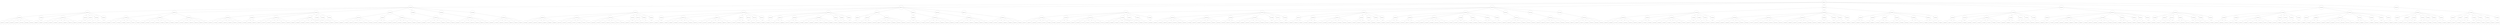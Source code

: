 digraph tree {
	"d717eb79-687d-11ed-bc06-3c7c3fba5d6f" [label="6931066266442727744", shape=circle]
	"d717eb7a-687d-11ed-a92a-3c7c3fba5d6f" [label="5796159160345362752", shape=circle]
	"d719241b-687d-11ed-b87f-3c7c3fba5d6f" [label="6928849651001131328", shape=circle]
	"d71a5cab-687d-11ed-92ea-3c7c3fba5d6f" [label="6931061937115693376", shape=circle]
	"d71bbc53-687d-11ed-b8e3-3c7c3fba5d6f" [label="6931066257987010880", shape=circle]
	"d71ca6ba-687d-11ed-8f0b-3c7c3fba5d6f" [label="6931066266426212672", shape=circle]
	"d71d6a0f-687d-11ed-87b0-3c7c3fba5d6f" [label="6931066266442695488", shape=circle]
	"d71e065e-687d-11ed-813b-3c7c3fba5d6f" [label="6931066266442727682", shape=circle]
	"d717eb7b-687d-11ed-b09d-3c7c3fba5d6f" [label="4643237655738515776", shape=circle]
	"d71839a7-687d-11ed-98c6-3c7c3fba5d6f" [label="5793907360531677504", shape=circle]
	"d71860c3-687d-11ed-b547-3c7c3fba5d6f" [label="5796154762298851648", shape=circle]
	"d718d5ed-687d-11ed-9d80-3c7c3fba5d6f" [label="5796159151755428160", shape=circle]
	"d718fcfb-687d-11ed-89ce-3c7c3fba5d6f" [label="5796159160328585536", shape=circle]
	"d718fd04-687d-11ed-99b3-3c7c3fba5d6f" [label="5796159160345329984", shape=circle]
	"d7192412-687d-11ed-ad81-3c7c3fba5d6f" [label="5796159160345362688", shape=circle]
	"d719241c-687d-11ed-a6d8-3c7c3fba5d6f" [label="5775928146394284352", shape=circle]
	"d7197238-687d-11ed-86b0-3c7c3fba5d6f" [label="6926597851187446080", shape=circle]
	"d719c05a-687d-11ed-8244-3c7c3fba5d6f" [label="6928845252954620224", shape=circle]
	"d71a0e79-687d-11ed-8954-3c7c3fba5d6f" [label="6928849642411196736", shape=circle]
	"d71a358f-687d-11ed-8de4-3c7c3fba5d6f" [label="6928849650984354112", shape=circle]
	"d71a359c-687d-11ed-b14c-3c7c3fba5d6f" [label="6928849651001098560", shape=circle]
	"d71a5ca2-687d-11ed-be3d-3c7c3fba5d6f" [label="6928849651001131264", shape=circle]
	"d71a5cac-687d-11ed-8946-3c7c3fba5d6f" [label="5778140432508846400", shape=circle]
	"d71ad1d7-687d-11ed-9944-3c7c3fba5d6f" [label="6928810137302008128", shape=circle]
	"d71b1ff9-687d-11ed-b68d-3c7c3fba5d6f" [label="6931057539069182272", shape=circle]
	"d71b4714-687d-11ed-865d-3c7c3fba5d6f" [label="6931061928525758784", shape=circle]
	"d71b9537-687d-11ed-a69f-3c7c3fba5d6f" [label="6931061937098916160", shape=circle]
	"d71b9540-687d-11ed-a411-3c7c3fba5d6f" [label="6931061937115660608", shape=circle]
	"d71bbc4a-687d-11ed-9fc4-3c7c3fba5d6f" [label="6931061937115693312", shape=circle]
	"d71bbc54-687d-11ed-9b8a-3c7c3fba5d6f" [label="5778144753380163904", shape=circle]
	"d71c0a73-687d-11ed-a18a-3c7c3fba5d6f" [label="6928814458173325632", shape=circle]
	"d71c5899-687d-11ed-a53a-3c7c3fba5d6f" [label="6931061859940499776", shape=circle]
	"d71ca6bb-687d-11ed-a5f8-3c7c3fba5d6f" [label="5778144761819365696", shape=circle]
	"d71cf4d5-687d-11ed-90ba-3c7c3fba5d6f" [label="6928814466612527424", shape=circle]
	"d71d1bf6-687d-11ed-afe6-3c7c3fba5d6f" [label="6931061868379701568", shape=circle]
	"d71d6a10-687d-11ed-8e21-3c7c3fba5d6f" [label="5778144761835848512", shape=circle]
	"d71d9135-687d-11ed-8ed7-3c7c3fba5d6f" [label="6928814466629010240", shape=circle]
	"d71ddf4d-687d-11ed-86f9-3c7c3fba5d6f" [label="6931061868396184384", shape=circle]
	"d71e065f-687d-11ed-8020-3c7c3fba5d6f" [label="5778144761835880706", shape=circle]
	"d717eb7c-687d-11ed-b37b-3c7c3fba5d6f" [label="3562373745169596736", shape=circle]
	"d7181294-687d-11ed-9311-3c7c3fba5d6f" [label="4641021040296919360", shape=circle]
	"d7181297-687d-11ed-8b44-3c7c3fba5d6f" [label="4643233326411481408", shape=circle]
	"d718129f-687d-11ed-bd3e-3c7c3fba5d6f" [label="4643237647282798912", shape=circle]
	"d71839a1-687d-11ed-b4b5-3c7c3fba5d6f" [label="4643237655722000704", shape=circle]
	"d71839a3-687d-11ed-be26-3c7c3fba5d6f" [label="4643237655738483520", shape=circle]
	"d71839a5-687d-11ed-9311-3c7c3fba5d6f" [label="4643237655738515714", shape=circle]
	"d71839a8-687d-11ed-9382-3c7c3fba5d6f" [label="4677014652943794496", shape=circle]
	"d71860b3-687d-11ed-953b-3c7c3fba5d6f" [label="5791725929462169920", shape=circle]
	"d71860bb-687d-11ed-bae3-3c7c3fba5d6f" [label="5793903031204643136", shape=circle]
	"d71887c3-687d-11ed-9919-3c7c3fba5d6f" [label="4679262054710968640", shape=circle]
	"d71887cb-687d-11ed-a2a7-3c7c3fba5d6f" [label="5793938146857255232", shape=circle]
	"d71887cf-687d-11ed-b24f-3c7c3fba5d6f" [label="5796150501691294016", shape=circle]
	"d718aed4-687d-11ed-822d-3c7c3fba5d6f" [label="5796154753843134784", shape=circle]
	"d718aedc-687d-11ed-a1ad-3c7c3fba5d6f" [label="5796154762282336576", shape=circle]
	"d718aede-687d-11ed-91af-3c7c3fba5d6f" [label="5796154762298819392", shape=circle]
	"d718aee0-687d-11ed-88cc-3c7c3fba5d6f" [label="5796154762298851586", shape=circle]
	"d718d5ee-687d-11ed-96fc-3c7c3fba5d6f" [label="4679266444167545152", shape=circle]
	"d718d5f6-687d-11ed-b6c5-3c7c3fba5d6f" [label="5793942536313831744", shape=circle]
	"d718d5fa-687d-11ed-8146-3c7c3fba5d6f" [label="5796154822428393792", shape=circle]
	"d718fcfc-687d-11ed-93ff-3c7c3fba5d6f" [label="4679266452740702528", shape=circle]
	"d718fd05-687d-11ed-9c84-3c7c3fba5d6f" [label="4679266452757446976", shape=circle]
	"d7192413-687d-11ed-9131-3c7c3fba5d6f" [label="4679266452757479680", shape=circle]
	"d719241d-687d-11ed-bc6c-3c7c3fba5d6f" [label="4659035438806401344", shape=circle]
	"d7194b26-687d-11ed-a533-3c7c3fba5d6f" [label="5773746715324776768", shape=circle]
	"d7194b2e-687d-11ed-ab59-3c7c3fba5d6f" [label="5775923817067249984", shape=circle]
	"d719722e-687d-11ed-ba53-3c7c3fba5d6f" [label="5775928137938567488", shape=circle]
	"d7197232-687d-11ed-ba07-3c7c3fba5d6f" [label="5775928146377769280", shape=circle]
	"d7197234-687d-11ed-90f3-3c7c3fba5d6f" [label="5775928146394252096", shape=circle]
	"d7197236-687d-11ed-9597-3c7c3fba5d6f" [label="5775928146394284290", shape=circle]
	"d7197239-687d-11ed-b719-3c7c3fba5d6f" [label="5791690745090081088", shape=circle]
	"d719723c-687d-11ed-96a5-3c7c3fba5d6f" [label="6924486788862116160", shape=circle]
	"d7199949-687d-11ed-a0b2-3c7c3fba5d6f" [label="6926593521860411712", shape=circle]
	"d7199951-687d-11ed-ace1-3c7c3fba5d6f" [label="6926597842731729216", shape=circle]
	"d719c053-687d-11ed-a122-3c7c3fba5d6f" [label="6926597851170931008", shape=circle]
	"d719c056-687d-11ed-b519-3c7c3fba5d6f" [label="6926597851187413824", shape=circle]
	"d719c058-687d-11ed-b44c-3c7c3fba5d6f" [label="6926597851187446018", shape=circle]
	"d719c05b-687d-11ed-9780-3c7c3fba5d6f" [label="5793938146857255232", shape=circle]
	"d719c05d-687d-11ed-aedf-3c7c3fba5d6f" [label="6926663821885112640", shape=circle]
	"d719e76c-687d-11ed-aef3-3c7c3fba5d6f" [label="6928840992347062592", shape=circle]
	"d719e770-687d-11ed-8471-3c7c3fba5d6f" [label="6928845244498903360", shape=circle]
	"d719e778-687d-11ed-9d82-3c7c3fba5d6f" [label="6928845252938105152", shape=circle]
	"d719e77b-687d-11ed-98b9-3c7c3fba5d6f" [label="6928845252954587968", shape=circle]
	"d71a0e77-687d-11ed-a1de-3c7c3fba5d6f" [label="6928845252954620162", shape=circle]
	"d71a0e7a-687d-11ed-8000-3c7c3fba5d6f" [label="5793942536313831744", shape=circle]
	"d71a0e7c-687d-11ed-a3c2-3c7c3fba5d6f" [label="6926668211341689152", shape=circle]
	"d71a0e80-687d-11ed-9dac-3c7c3fba5d6f" [label="6928845313084162368", shape=circle]
	"d71a3590-687d-11ed-8687-3c7c3fba5d6f" [label="5793942544886989120", shape=circle]
	"d71a3594-687d-11ed-84e4-3c7c3fba5d6f" [label="6926668219914846528", shape=circle]
	"d71a359d-687d-11ed-aa7c-3c7c3fba5d6f" [label="5793942544903733568", shape=circle]
	"d71a5ca3-687d-11ed-be68-3c7c3fba5d6f" [label="5793942544903766272", shape=circle]
	"d71a83ad-687d-11ed-846c-3c7c3fba5d6f" [label="4661247724920963392", shape=circle]
	"d71a83b5-687d-11ed-9d32-3c7c3fba5d6f" [label="5775923817067249984", shape=circle]
	"d71a83b9-687d-11ed-a009-3c7c3fba5d6f" [label="5778136171901288768", shape=circle]
	"d71aaac9-687d-11ed-9e23-3c7c3fba5d6f" [label="5778140424053129536", shape=circle]
	"d71aaad1-687d-11ed-8e30-3c7c3fba5d6f" [label="5778140432492331328", shape=circle]
	"d71aaad3-687d-11ed-8755-3c7c3fba5d6f" [label="5778140432508814144", shape=circle]
	"d71aaad5-687d-11ed-9ad8-3c7c3fba5d6f" [label="5778140432508846338", shape=circle]
	"d71ad1d8-687d-11ed-abff-3c7c3fba5d6f" [label="5793903031204643136", shape=circle]
	"d71ad1e0-687d-11ed-98ba-3c7c3fba5d6f" [label="6926628706232500544", shape=circle]
	"d71ad1e8-687d-11ed-ad7a-3c7c3fba5d6f" [label="6928805876694450496", shape=circle]
	"d71af8ea-687d-11ed-a204-3c7c3fba5d6f" [label="6928810128846291264", shape=circle]
	"d71af8f2-687d-11ed-8983-3c7c3fba5d6f" [label="6928810137285493056", shape=circle]
	"d71af8f5-687d-11ed-a5b7-3c7c3fba5d6f" [label="6928810137301975872", shape=circle]
	"d71af8f7-687d-11ed-ab4d-3c7c3fba5d6f" [label="6928810137302008066", shape=circle]
	"d71b1ffa-687d-11ed-9e21-3c7c3fba5d6f" [label="5796150432971817280", shape=circle]
	"d71b1ffe-687d-11ed-b6be-3c7c3fba5d6f" [label="6928840923627585856", shape=circle]
	"d71b2002-687d-11ed-b93d-3c7c3fba5d6f" [label="6931053415900578112", shape=circle]
	"d71b200a-687d-11ed-8af7-3c7c3fba5d6f" [label="6931057530613465408", shape=circle]
	"d71b470d-687d-11ed-a9c6-3c7c3fba5d6f" [label="6931057539052667200", shape=circle]
	"d71b4710-687d-11ed-a63d-3c7c3fba5d6f" [label="6931057539069150016", shape=circle]
	"d71b4712-687d-11ed-ad27-3c7c3fba5d6f" [label="6931057539069182210", shape=circle]
	"d71b4715-687d-11ed-9f67-3c7c3fba5d6f" [label="5796154822428393792", shape=circle]
	"d71b4719-687d-11ed-bdd6-3c7c3fba5d6f" [label="6928845313084162368", shape=circle]
	"d71b6e20-687d-11ed-9152-3c7c3fba5d6f" [label="6931057667918201152", shape=circle]
	"d71b6e28-687d-11ed-9979-3c7c3fba5d6f" [label="6931061920204259648", shape=circle]
	"d71b6e2d-687d-11ed-8937-3c7c3fba5d6f" [label="6931061928509243712", shape=circle]
	"d71b9531-687d-11ed-9366-3c7c3fba5d6f" [label="6931061928525726528", shape=circle]
	"d71b9535-687d-11ed-bde0-3c7c3fba5d6f" [label="6931061928525758722", shape=circle]
	"d71b9538-687d-11ed-8011-3c7c3fba5d6f" [label="5796154831001551168", shape=circle]
	"d71bbc42-687d-11ed-89e8-3c7c3fba5d6f" [label="5796154831018295616", shape=circle]
	"d71bbc4b-687d-11ed-afe9-3c7c3fba5d6f" [label="5796154831018328320", shape=circle]
	"d71be357-687d-11ed-8dcd-3c7c3fba5d6f" [label="4661252045792280896", shape=circle]
	"d71be35f-687d-11ed-b2c1-3c7c3fba5d6f" [label="5775928137938567488", shape=circle]
	"d71be363-687d-11ed-8413-3c7c3fba5d6f" [label="5778140424053129536", shape=circle]
	"d71c0a69-687d-11ed-b482-3c7c3fba5d6f" [label="5778144745058664768", shape=circle]
	"d71c0a6d-687d-11ed-9f6e-3c7c3fba5d6f" [label="5778144753363648832", shape=circle]
	"d71c0a6f-687d-11ed-8a05-3c7c3fba5d6f" [label="5778144753380131648", shape=circle]
	"d71c0a71-687d-11ed-bf66-3c7c3fba5d6f" [label="5778144753380163842", shape=circle]
	"d71c0a74-687d-11ed-aeaf-3c7c3fba5d6f" [label="5793907352075960640", shape=circle]
	"d71c317f-687d-11ed-84e8-3c7c3fba5d6f" [label="6926633027103818048", shape=circle]
	"d71c3187-687d-11ed-86d6-3c7c3fba5d6f" [label="6928810128846291264", shape=circle]
	"d71c588e-687d-11ed-8e74-3c7c3fba5d6f" [label="6928814449851826496", shape=circle]
	"d71c5892-687d-11ed-b4bd-3c7c3fba5d6f" [label="6928814458156810560", shape=circle]
	"d71c5895-687d-11ed-904d-3c7c3fba5d6f" [label="6928814458173293376", shape=circle]
	"d71c5897-687d-11ed-8595-3c7c3fba5d6f" [label="6928814458173325570", shape=circle]
	"d71c589a-687d-11ed-ac2f-3c7c3fba5d6f" [label="5796154753843134784", shape=circle]
	"d71c7f9d-687d-11ed-bad6-3c7c3fba5d6f" [label="6928845244498903360", shape=circle]
	"d71c7fa0-687d-11ed-8b94-3c7c3fba5d6f" [label="6931057599332942144", shape=circle]
	"d71c7fa4-687d-11ed-8864-3c7c3fba5d6f" [label="6931061851619000640", shape=circle]
	"d71c7fa9-687d-11ed-bc28-3c7c3fba5d6f" [label="6931061859923984704", shape=circle]
	"d71ca6b4-687d-11ed-9fc6-3c7c3fba5d6f" [label="6931061859940467520", shape=circle]
	"d71ca6b8-687d-11ed-a092-3c7c3fba5d6f" [label="6931061859940499714", shape=circle]
	"d71ca6bc-687d-11ed-a229-3c7c3fba5d6f" [label="4661252054231482688", shape=circle]
	"d71ca6c0-687d-11ed-ab1f-3c7c3fba5d6f" [label="5775928146377769280", shape=circle]
	"d71ca6c3-687d-11ed-9c46-3c7c3fba5d6f" [label="5778140432492331328", shape=circle]
	"d71ccdc7-687d-11ed-92a6-3c7c3fba5d6f" [label="5778144753363648832", shape=circle]
	"d71ccdcb-687d-11ed-a892-3c7c3fba5d6f" [label="5778144761803112768", shape=circle]
	"d71ccdcf-687d-11ed-9eda-3c7c3fba5d6f" [label="5778144761819333440", shape=circle]
	"d71ccdd1-687d-11ed-876c-3c7c3fba5d6f" [label="5778144761819365634", shape=circle]
	"d71cf4d6-687d-11ed-b668-3c7c3fba5d6f" [label="5793907360515162432", shape=circle]
	"d71cf4d9-687d-11ed-8e1c-3c7c3fba5d6f" [label="6926633035543019840", shape=circle]
	"d71cf4e1-687d-11ed-ac91-3c7c3fba5d6f" [label="6928810137285493056", shape=circle]
	"d71d1beb-687d-11ed-81ac-3c7c3fba5d6f" [label="6928814458156810560", shape=circle]
	"d71d1bef-687d-11ed-ace7-3c7c3fba5d6f" [label="6928814466596274496", shape=circle]
	"d71d1bf2-687d-11ed-8a41-3c7c3fba5d6f" [label="6928814466612495168", shape=circle]
	"d71d1bf4-687d-11ed-b898-3c7c3fba5d6f" [label="6928814466612527362", shape=circle]
	"d71d1bf7-687d-11ed-b69f-3c7c3fba5d6f" [label="5796154762282336576", shape=circle]
	"d71d42f3-687d-11ed-b289-3c7c3fba5d6f" [label="6928845252938105152", shape=circle]
	"d71d42f5-687d-11ed-b9b0-3c7c3fba5d6f" [label="6931057607772143936", shape=circle]
	"d71d42f9-687d-11ed-ae4e-3c7c3fba5d6f" [label="6931061859923984704", shape=circle]
	"d71d42fd-687d-11ed-9040-3c7c3fba5d6f" [label="6931061868363448640", shape=circle]
	"d71d4301-687d-11ed-be36-3c7c3fba5d6f" [label="6931061868379669312", shape=circle]
	"d71d6a0d-687d-11ed-bf9e-3c7c3fba5d6f" [label="6931061868379701506", shape=circle]
	"d71d6a11-687d-11ed-bfbe-3c7c3fba5d6f" [label="4661252054247965504", shape=circle]
	"d71d6a15-687d-11ed-9a1b-3c7c3fba5d6f" [label="5775928146394252096", shape=circle]
	"d71d6a18-687d-11ed-8383-3c7c3fba5d6f" [label="5778140432508814144", shape=circle]
	"d71d912b-687d-11ed-a20b-3c7c3fba5d6f" [label="5778144753380131648", shape=circle]
	"d71d912f-687d-11ed-b773-3c7c3fba5d6f" [label="5778144761819333440", shape=circle]
	"d71d9131-687d-11ed-9a89-3c7c3fba5d6f" [label="5778144761835816768", shape=circle]
	"d71d9133-687d-11ed-80da-3c7c3fba5d6f" [label="5778144761835848450", shape=circle]
	"d71d9136-687d-11ed-8605-3c7c3fba5d6f" [label="5793907360531645248", shape=circle]
	"d71db835-687d-11ed-a09c-3c7c3fba5d6f" [label="6926633035559502656", shape=circle]
	"d71db839-687d-11ed-b277-3c7c3fba5d6f" [label="6928810137301975872", shape=circle]
	"d71db841-687d-11ed-9d07-3c7c3fba5d6f" [label="6928814458173293376", shape=circle]
	"d71db845-687d-11ed-949f-3c7c3fba5d6f" [label="6928814466612495168", shape=circle]
	"d71ddf48-687d-11ed-8c0c-3c7c3fba5d6f" [label="6928814466628978496", shape=circle]
	"d71ddf4b-687d-11ed-9aec-3c7c3fba5d6f" [label="6928814466629010178", shape=circle]
	"d71ddf4e-687d-11ed-8d3b-3c7c3fba5d6f" [label="5796154762298819392", shape=circle]
	"d71ddf50-687d-11ed-9665-3c7c3fba5d6f" [label="6928845252954587968", shape=circle]
	"d71ddf52-687d-11ed-b6cb-3c7c3fba5d6f" [label="6931057607788626752", shape=circle]
	"d71e0654-687d-11ed-b93f-3c7c3fba5d6f" [label="6931061859940467520", shape=circle]
	"d71e0658-687d-11ed-b981-3c7c3fba5d6f" [label="6931061868379669312", shape=circle]
	"d71e065a-687d-11ed-b7fc-3c7c3fba5d6f" [label="6931061868396152640", shape=circle]
	"d71e065c-687d-11ed-b08e-3c7c3fba5d6f" [label="6931061868396184322", shape=circle]
	"d71e0660-687d-11ed-b7db-3c7c3fba5d6f" [label="4661252054247997698", shape=circle]
	"d71e2d62-687d-11ed-90db-3c7c3fba5d6f" [label="5775928146394284290", shape=circle]
	"d71e2d64-687d-11ed-b1d9-3c7c3fba5d6f" [label="5778140432508846338", shape=circle]
	"d71e2d68-687d-11ed-ab63-3c7c3fba5d6f" [label="5778144753380163842", shape=circle]
	"d71e2d6c-687d-11ed-95b3-3c7c3fba5d6f" [label="5778144761819365634", shape=circle]
	"d71e2d6e-687d-11ed-8096-3c7c3fba5d6f" [label="5778144761835848450", shape=circle]
	"d71e2d70-687d-11ed-9f05-3c7c3fba5d6f" [label="5778144761835880646", shape=circle]
	"d718128d-687d-11ed-b7ae-3c7c3fba5d6f" [label="2409452240562749760", shape=circle]
	"d718128e-687d-11ed-836e-3c7c3fba5d6f" [label="3560121945355911488", shape=circle]
	"d718128f-687d-11ed-a64d-3c7c3fba5d6f" [label="3562369347123085632", shape=circle]
	"d7181290-687d-11ed-8dfa-3c7c3fba5d6f" [label="3562373736579662144", shape=circle]
	"d7181291-687d-11ed-aebe-3c7c3fba5d6f" [label="3562373745152819520", shape=circle]
	"d7181292-687d-11ed-9fdb-3c7c3fba5d6f" [label="3562373745169563968", shape=circle]
	"d7181293-687d-11ed-8f73-3c7c3fba5d6f" [label="3562373745169596672", shape=circle]
	"d7181295-687d-11ed-8cc1-3c7c3fba5d6f" [label="3488099535690072384", shape=circle]
	"d7181296-687d-11ed-b7bf-3c7c3fba5d6f" [label="4638769240483234112", shape=circle]
	"d7181298-687d-11ed-9ae7-3c7c3fba5d6f" [label="3490311821804634432", shape=circle]
	"d7181299-687d-11ed-ab81-3c7c3fba5d6f" [label="4640981526597796160", shape=circle]
	"d718129a-687d-11ed-aaf9-3c7c3fba5d6f" [label="4643228928364970304", shape=circle]
	"d718129b-687d-11ed-bd98-3c7c3fba5d6f" [label="4643233317821546816", shape=circle]
	"d718129c-687d-11ed-a617-3c7c3fba5d6f" [label="4643233326394704192", shape=circle]
	"d718129d-687d-11ed-83b7-3c7c3fba5d6f" [label="4643233326411448640", shape=circle]
	"d718129e-687d-11ed-83b7-3c7c3fba5d6f" [label="4643233326411481344", shape=circle]
	"d718399e-687d-11ed-8425-3c7c3fba5d6f" [label="3490316142675951936", shape=circle]
	"d718399f-687d-11ed-a650-3c7c3fba5d6f" [label="4640985847469113664", shape=circle]
	"d71839a0-687d-11ed-8ba9-3c7c3fba5d6f" [label="4643233249236287808", shape=circle]
	"d71839a2-687d-11ed-ac9e-3c7c3fba5d6f" [label="3490316151115153728", shape=circle]
	"d71839a4-687d-11ed-810a-3c7c3fba5d6f" [label="3490316151131636544", shape=circle]
	"d71839a6-687d-11ed-acf8-3c7c3fba5d6f" [label="3490316151131668738", shape=circle]
	"d71839a9-687d-11ed-b93a-3c7c3fba5d6f" [label="3524093148336947520", shape=circle]
	"d71839aa-687d-11ed-99fb-3c7c3fba5d6f" [label="4674762853130109248", shape=circle]
	"d71839ab-687d-11ed-b954-3c7c3fba5d6f" [label="4677010254897283392", shape=circle]
	"d71839ac-687d-11ed-8a81-3c7c3fba5d6f" [label="4677014644353859904", shape=circle]
	"d71839ad-687d-11ed-801a-3c7c3fba5d6f" [label="4677014652927017280", shape=circle]
	"d71839ae-687d-11ed-ace3-3c7c3fba5d6f" [label="4677014652943761728", shape=circle]
	"d71860b2-687d-11ed-84ea-3c7c3fba5d6f" [label="4677014652943794432", shape=circle]
	"d71860b4-687d-11ed-8699-3c7c3fba5d6f" [label="4638804424855322944", shape=circle]
	"d71860b5-687d-11ed-aeff-3c7c3fba5d6f" [label="5789474129648484672", shape=circle]
	"d71860b6-687d-11ed-bac2-3c7c3fba5d6f" [label="5791721531415658816", shape=circle]
	"d71860b7-687d-11ed-ad8f-3c7c3fba5d6f" [label="5791725920872235328", shape=circle]
	"d71860b8-687d-11ed-961b-3c7c3fba5d6f" [label="5791725929445392704", shape=circle]
	"d71860b9-687d-11ed-bf78-3c7c3fba5d6f" [label="5791725929462137152", shape=circle]
	"d71860ba-687d-11ed-9e54-3c7c3fba5d6f" [label="5791725929462169856", shape=circle]
	"d71860bc-687d-11ed-90ec-3c7c3fba5d6f" [label="4640981526597796160", shape=circle]
	"d71860bd-687d-11ed-b029-3c7c3fba5d6f" [label="5791651231390957888", shape=circle]
	"d71860be-687d-11ed-9e68-3c7c3fba5d6f" [label="5793898633158132032", shape=circle]
	"d71860bf-687d-11ed-8f76-3c7c3fba5d6f" [label="5793903022614708544", shape=circle]
	"d71860c0-687d-11ed-ab7b-3c7c3fba5d6f" [label="5793903031187865920", shape=circle]
	"d71860c1-687d-11ed-b2eb-3c7c3fba5d6f" [label="5793903031204610368", shape=circle]
	"d71860c2-687d-11ed-a7a5-3c7c3fba5d6f" [label="5793903031204643072", shape=circle]
	"d71887c4-687d-11ed-a346-3c7c3fba5d6f" [label="3526340550104121664", shape=circle]
	"d71887c5-687d-11ed-b725-3c7c3fba5d6f" [label="4677010254897283392", shape=circle]
	"d71887c6-687d-11ed-8ca2-3c7c3fba5d6f" [label="4679257656664457536", shape=circle]
	"d71887c7-687d-11ed-a806-3c7c3fba5d6f" [label="4679262046121034048", shape=circle]
	"d71887c8-687d-11ed-8d88-3c7c3fba5d6f" [label="4679262054694191424", shape=circle]
	"d71887c9-687d-11ed-bec7-3c7c3fba5d6f" [label="4679262054710935872", shape=circle]
	"d71887ca-687d-11ed-beb8-3c7c3fba5d6f" [label="4679262054710968576", shape=circle]
	"d71887cc-687d-11ed-8c21-3c7c3fba5d6f" [label="4641016642250408256", shape=circle]
	"d71887cd-687d-11ed-b076-3c7c3fba5d6f" [label="5791686347043569984", shape=circle]
	"d71887ce-687d-11ed-8353-3c7c3fba5d6f" [label="5793933748810744128", shape=circle]
	"d71887d0-687d-11ed-b79d-3c7c3fba5d6f" [label="4643228997084447040", shape=circle]
	"d71887d1-687d-11ed-a157-3c7c3fba5d6f" [label="5793898701877608768", shape=circle]
	"d71887d2-687d-11ed-a635-3c7c3fba5d6f" [label="5796146103644782912", shape=circle]
	"d71887d3-687d-11ed-9a0d-3c7c3fba5d6f" [label="5796150493101359424", shape=circle]
	"d71887d4-687d-11ed-b520-3c7c3fba5d6f" [label="5796150501674516800", shape=circle]
	"d718aed2-687d-11ed-b8e9-3c7c3fba5d6f" [label="5796150501691261248", shape=circle]
	"d718aed3-687d-11ed-afaf-3c7c3fba5d6f" [label="5796150501691293952", shape=circle]
	"d718aed5-687d-11ed-8efa-3c7c3fba5d6f" [label="4643233249236287808", shape=circle]
	"d718aed6-687d-11ed-81d6-3c7c3fba5d6f" [label="5793902954029449536", shape=circle]
	"d718aed7-687d-11ed-bcc1-3c7c3fba5d6f" [label="5796150355796623680", shape=circle]
	"d718aed8-687d-11ed-b395-3c7c3fba5d6f" [label="5796154745253200192", shape=circle]
	"d718aed9-687d-11ed-9b6a-3c7c3fba5d6f" [label="5796154753826357568", shape=circle]
	"d718aeda-687d-11ed-8ce8-3c7c3fba5d6f" [label="5796154753843102016", shape=circle]
	"d718aedb-687d-11ed-9cb6-3c7c3fba5d6f" [label="5796154753843134720", shape=circle]
	"d718aedd-687d-11ed-85fe-3c7c3fba5d6f" [label="4643233257675489600", shape=circle]
	"d718aedf-687d-11ed-81c9-3c7c3fba5d6f" [label="4643233257691972416", shape=circle]
	"d718aee1-687d-11ed-ba07-3c7c3fba5d6f" [label="4643233257692004610", shape=circle]
	"d718d5ef-687d-11ed-aeaa-3c7c3fba5d6f" [label="3526344939560698176", shape=circle]
	"d718d5f0-687d-11ed-bc1d-3c7c3fba5d6f" [label="4677014644353859904", shape=circle]
	"d718d5f1-687d-11ed-9f47-3c7c3fba5d6f" [label="4679262046121034048", shape=circle]
	"d718d5f2-687d-11ed-8f58-3c7c3fba5d6f" [label="4679266435577610560", shape=circle]
	"d718d5f3-687d-11ed-945b-3c7c3fba5d6f" [label="4679266444150767936", shape=circle]
	"d718d5f4-687d-11ed-9b27-3c7c3fba5d6f" [label="4679266444167512384", shape=circle]
	"d718d5f5-687d-11ed-8375-3c7c3fba5d6f" [label="4679266444167545088", shape=circle]
	"d718d5f7-687d-11ed-b144-3c7c3fba5d6f" [label="4641021031706984768", shape=circle]
	"d718d5f8-687d-11ed-a257-3c7c3fba5d6f" [label="5791690736500146496", shape=circle]
	"d718d5f9-687d-11ed-bc0e-3c7c3fba5d6f" [label="5793938138267320640", shape=circle]
	"d718d5fb-687d-11ed-ab04-3c7c3fba5d6f" [label="4643233317821546816", shape=circle]
	"d718d5fc-687d-11ed-88c5-3c7c3fba5d6f" [label="5793903022614708544", shape=circle]
	"d718d5fd-687d-11ed-917f-3c7c3fba5d6f" [label="5796150424381882688", shape=circle]
	"d718fcf7-687d-11ed-b1b6-3c7c3fba5d6f" [label="5796154813838459200", shape=circle]
	"d718fcf8-687d-11ed-a38c-3c7c3fba5d6f" [label="5796154822411616576", shape=circle]
	"d718fcf9-687d-11ed-9821-3c7c3fba5d6f" [label="5796154822428361024", shape=circle]
	"d718fcfa-687d-11ed-8181-3c7c3fba5d6f" [label="5796154822428393728", shape=circle]
	"d718fcfd-687d-11ed-8be0-3c7c3fba5d6f" [label="3526344948133855552", shape=circle]
	"d718fcfe-687d-11ed-a52c-3c7c3fba5d6f" [label="4677014652927017280", shape=circle]
	"d718fcff-687d-11ed-bfaf-3c7c3fba5d6f" [label="4679262054694191424", shape=circle]
	"d718fd00-687d-11ed-9286-3c7c3fba5d6f" [label="4679266444150767936", shape=circle]
	"d718fd01-687d-11ed-80d7-3c7c3fba5d6f" [label="4679266452723925312", shape=circle]
	"d718fd02-687d-11ed-addc-3c7c3fba5d6f" [label="4679266452740669760", shape=circle]
	"d718fd03-687d-11ed-b24c-3c7c3fba5d6f" [label="4679266452740702464", shape=circle]
	"d718fd06-687d-11ed-b039-3c7c3fba5d6f" [label="3526344948150600000", shape=circle]
	"d718fd07-687d-11ed-a8aa-3c7c3fba5d6f" [label="4677014652943761728", shape=circle]
	"d719240d-687d-11ed-875f-3c7c3fba5d6f" [label="4679262054710935872", shape=circle]
	"d719240e-687d-11ed-81d5-3c7c3fba5d6f" [label="4679266444167512384", shape=circle]
	"d719240f-687d-11ed-9f0f-3c7c3fba5d6f" [label="4679266452740669760", shape=circle]
	"d7192410-687d-11ed-b69b-3c7c3fba5d6f" [label="4679266452757414208", shape=circle]
	"d7192411-687d-11ed-9824-3c7c3fba5d6f" [label="4679266452757446912", shape=circle]
	"d7192414-687d-11ed-be5a-3c7c3fba5d6f" [label="3526344948150632704", shape=circle]
	"d7192415-687d-11ed-a245-3c7c3fba5d6f" [label="4677014652943794432", shape=circle]
	"d7192416-687d-11ed-bb4e-3c7c3fba5d6f" [label="4679262054710968576", shape=circle]
	"d7192417-687d-11ed-9c3d-3c7c3fba5d6f" [label="4679266444167545088", shape=circle]
	"d7192418-687d-11ed-acab-3c7c3fba5d6f" [label="4679266452740702464", shape=circle]
	"d7192419-687d-11ed-b93c-3c7c3fba5d6f" [label="4679266452757446912", shape=circle]
	"d719241a-687d-11ed-b62e-3c7c3fba5d6f" [label="4679266452757479616", shape=circle]
	"d719241e-687d-11ed-a5fc-3c7c3fba5d6f" [label="3506113934199554368", shape=circle]
	"d7194b20-687d-11ed-8ed0-3c7c3fba5d6f" [label="4656783638992716096", shape=circle]
	"d7194b21-687d-11ed-8ef1-3c7c3fba5d6f" [label="4659031040759890240", shape=circle]
	"d7194b22-687d-11ed-a810-3c7c3fba5d6f" [label="4659035430216466752", shape=circle]
	"d7194b23-687d-11ed-8b1f-3c7c3fba5d6f" [label="4659035438789624128", shape=circle]
	"d7194b24-687d-11ed-96ea-3c7c3fba5d6f" [label="4659035438806368576", shape=circle]
	"d7194b25-687d-11ed-9c69-3c7c3fba5d6f" [label="4659035438806401280", shape=circle]
	"d7194b27-687d-11ed-9934-3c7c3fba5d6f" [label="4620825210717929792", shape=circle]
	"d7194b28-687d-11ed-8d8d-3c7c3fba5d6f" [label="5771494915511091520", shape=circle]
	"d7194b29-687d-11ed-97a7-3c7c3fba5d6f" [label="5773742317278265664", shape=circle]
	"d7194b2a-687d-11ed-862a-3c7c3fba5d6f" [label="5773746706734842176", shape=circle]
	"d7194b2b-687d-11ed-9368-3c7c3fba5d6f" [label="5773746715307999552", shape=circle]
	"d7194b2c-687d-11ed-9aa7-3c7c3fba5d6f" [label="5773746715324744000", shape=circle]
	"d7194b2d-687d-11ed-a0fc-3c7c3fba5d6f" [label="5773746715324776704", shape=circle]
	"d7194b2f-687d-11ed-a6de-3c7c3fba5d6f" [label="4623002312460403008", shape=circle]
	"d7194b30-687d-11ed-8c77-3c7c3fba5d6f" [label="5773672017253564736", shape=circle]
	"d7194b31-687d-11ed-b29a-3c7c3fba5d6f" [label="5775919419020738880", shape=circle]
	"d7194b32-687d-11ed-b1ae-3c7c3fba5d6f" [label="5775923808477315392", shape=circle]
	"d7194b33-687d-11ed-9a9f-3c7c3fba5d6f" [label="5775923817050472768", shape=circle]
	"d7194b34-687d-11ed-9213-3c7c3fba5d6f" [label="5775923817067217216", shape=circle]
	"d719722d-687d-11ed-b5b4-3c7c3fba5d6f" [label="5775923817067249920", shape=circle]
	"d719722f-687d-11ed-967b-3c7c3fba5d6f" [label="4623006633331720512", shape=circle]
	"d7197230-687d-11ed-a25b-3c7c3fba5d6f" [label="5773676338124882240", shape=circle]
	"d7197231-687d-11ed-9467-3c7c3fba5d6f" [label="5775923739892056384", shape=circle]
	"d7197233-687d-11ed-a28c-3c7c3fba5d6f" [label="4623006641770922304", shape=circle]
	"d7197235-687d-11ed-94e2-3c7c3fba5d6f" [label="4623006641787405120", shape=circle]
	"d7197237-687d-11ed-89e7-3c7c3fba5d6f" [label="4623006641787437314", shape=circle]
	"d719723a-687d-11ed-9425-3c7c3fba5d6f" [label="4638769240483234112", shape=circle]
	"d719723b-687d-11ed-907d-3c7c3fba5d6f" [label="5789438945276395840", shape=circle]
	"d7199942-687d-11ed-8235-3c7c3fba5d6f" [label="5771565284255269184", shape=circle]
	"d7199943-687d-11ed-8183-3c7c3fba5d6f" [label="6922234989048430912", shape=circle]
	"d7199944-687d-11ed-9424-3c7c3fba5d6f" [label="6924482390815605056", shape=circle]
	"d7199945-687d-11ed-b490-3c7c3fba5d6f" [label="6924486780272181568", shape=circle]
	"d7199946-687d-11ed-9de7-3c7c3fba5d6f" [label="6924486788845338944", shape=circle]
	"d7199947-687d-11ed-907c-3c7c3fba5d6f" [label="6924486788862083392", shape=circle]
	"d7199948-687d-11ed-a608-3c7c3fba5d6f" [label="6924486788862116096", shape=circle]
	"d719994a-687d-11ed-bb10-3c7c3fba5d6f" [label="5773672017253564736", shape=circle]
	"d719994b-687d-11ed-a5fc-3c7c3fba5d6f" [label="6924341722046726464", shape=circle]
	"d719994c-687d-11ed-9a65-3c7c3fba5d6f" [label="6926589123813900608", shape=circle]
	"d719994d-687d-11ed-bb34-3c7c3fba5d6f" [label="6926593513270477120", shape=circle]
	"d719994e-687d-11ed-bc94-3c7c3fba5d6f" [label="6926593521843634496", shape=circle]
	"d719994f-687d-11ed-89ea-3c7c3fba5d6f" [label="6926593521860378944", shape=circle]
	"d7199950-687d-11ed-a77d-3c7c3fba5d6f" [label="6926593521860411648", shape=circle]
	"d719c050-687d-11ed-9f82-3c7c3fba5d6f" [label="5773676338124882240", shape=circle]
	"d719c051-687d-11ed-98b7-3c7c3fba5d6f" [label="6924346042918043968", shape=circle]
	"d719c052-687d-11ed-a714-3c7c3fba5d6f" [label="6926593444685218112", shape=circle]
	"d719c054-687d-11ed-a318-3c7c3fba5d6f" [label="5773676346564084032", shape=circle]
	"d719c055-687d-11ed-a08e-3c7c3fba5d6f" [label="6924346051357245760", shape=circle]
	"d719c057-687d-11ed-b575-3c7c3fba5d6f" [label="5773676346580566848", shape=circle]
	"d719c059-687d-11ed-8db6-3c7c3fba5d6f" [label="5773676346580599042", shape=circle]
	"d719c05c-687d-11ed-bf57-3c7c3fba5d6f" [label="4641016642250408256", shape=circle]
	"d719c05e-687d-11ed-a535-3c7c3fba5d6f" [label="5773742317278265664", shape=circle]
	"d719e76a-687d-11ed-8d9a-3c7c3fba5d6f" [label="6924412022071427392", shape=circle]
	"d719e76b-687d-11ed-9b0a-3c7c3fba5d6f" [label="6926659423838601536", shape=circle]
	"d719e76d-687d-11ed-a9ac-3c7c3fba5d6f" [label="5775919487740215616", shape=circle]
	"d719e76e-687d-11ed-a5e8-3c7c3fba5d6f" [label="6926589192533377344", shape=circle]
	"d719e76f-687d-11ed-aa72-3c7c3fba5d6f" [label="6928836594300551488", shape=circle]
	"d719e771-687d-11ed-9639-3c7c3fba5d6f" [label="5775923739892056384", shape=circle]
	"d719e772-687d-11ed-bbd4-3c7c3fba5d6f" [label="6926593444685218112", shape=circle]
	"d719e773-687d-11ed-95e6-3c7c3fba5d6f" [label="6928840846452392256", shape=circle]
	"d719e774-687d-11ed-85d3-3c7c3fba5d6f" [label="6928845235908968768", shape=circle]
	"d719e775-687d-11ed-964e-3c7c3fba5d6f" [label="6928845244482126144", shape=circle]
	"d719e776-687d-11ed-b853-3c7c3fba5d6f" [label="6928845244498870592", shape=circle]
	"d719e777-687d-11ed-ba8d-3c7c3fba5d6f" [label="6928845244498903296", shape=circle]
	"d719e779-687d-11ed-9a6e-3c7c3fba5d6f" [label="5775923748331258176", shape=circle]
	"d719e77a-687d-11ed-8089-3c7c3fba5d6f" [label="6926593453124419904", shape=circle]
	"d71a0e76-687d-11ed-9d32-3c7c3fba5d6f" [label="5775923748347740992", shape=circle]
	"d71a0e78-687d-11ed-82c1-3c7c3fba5d6f" [label="5775923748347773186", shape=circle]
	"d71a0e7b-687d-11ed-9448-3c7c3fba5d6f" [label="4641021031706984768", shape=circle]
	"d71a0e7d-687d-11ed-9215-3c7c3fba5d6f" [label="5773746706734842176", shape=circle]
	"d71a0e7e-687d-11ed-acb5-3c7c3fba5d6f" [label="6924416411528003904", shape=circle]
	"d71a0e7f-687d-11ed-98d7-3c7c3fba5d6f" [label="6926663813295178048", shape=circle]
	"d71a0e81-687d-11ed-af33-3c7c3fba5d6f" [label="5775923808477315392", shape=circle]
	"d71a0e82-687d-11ed-8e6c-3c7c3fba5d6f" [label="6926593513270477120", shape=circle]
	"d71a0e83-687d-11ed-8572-3c7c3fba5d6f" [label="6928840915037651264", shape=circle]
	"d71a0e84-687d-11ed-9b59-3c7c3fba5d6f" [label="6928845304494227776", shape=circle]
	"d71a0e85-687d-11ed-bc02-3c7c3fba5d6f" [label="6928845313067385152", shape=circle]
	"d71a358d-687d-11ed-83d9-3c7c3fba5d6f" [label="6928845313084129600", shape=circle]
	"d71a358e-687d-11ed-92ff-3c7c3fba5d6f" [label="6928845313084162304", shape=circle]
	"d71a3591-687d-11ed-b605-3c7c3fba5d6f" [label="4641021040280142144", shape=circle]
	"d71a3592-687d-11ed-936b-3c7c3fba5d6f" [label="5791690745073303872", shape=circle]
	"d71a3593-687d-11ed-b427-3c7c3fba5d6f" [label="5793938146840478016", shape=circle]
	"d71a3595-687d-11ed-ad07-3c7c3fba5d6f" [label="5773746715307999552", shape=circle]
	"d71a3596-687d-11ed-a674-3c7c3fba5d6f" [label="6924416420101161280", shape=circle]
	"d71a3597-687d-11ed-8708-3c7c3fba5d6f" [label="6926663821868335424", shape=circle]
	"d71a3598-687d-11ed-a57f-3c7c3fba5d6f" [label="6926668211324911936", shape=circle]
	"d71a3599-687d-11ed-a1b3-3c7c3fba5d6f" [label="6926668219898069312", shape=circle]
	"d71a359a-687d-11ed-810c-3c7c3fba5d6f" [label="6926668219914813760", shape=circle]
	"d71a359b-687d-11ed-a1d2-3c7c3fba5d6f" [label="6926668219914846464", shape=circle]
	"d71a359e-687d-11ed-a234-3c7c3fba5d6f" [label="4641021040296886592", shape=circle]
	"d71a5c9c-687d-11ed-bfa5-3c7c3fba5d6f" [label="5791690745090048320", shape=circle]
	"d71a5c9d-687d-11ed-8ab5-3c7c3fba5d6f" [label="5793938146857222464", shape=circle]
	"d71a5c9e-687d-11ed-b1ea-3c7c3fba5d6f" [label="5793942536313798976", shape=circle]
	"d71a5c9f-687d-11ed-9ac9-3c7c3fba5d6f" [label="5793942544886956352", shape=circle]
	"d71a5ca0-687d-11ed-9c42-3c7c3fba5d6f" [label="5793942544903700800", shape=circle]
	"d71a5ca1-687d-11ed-bc90-3c7c3fba5d6f" [label="5793942544903733504", shape=circle]
	"d71a5ca4-687d-11ed-ada8-3c7c3fba5d6f" [label="4641021040296919296", shape=circle]
	"d71a5ca5-687d-11ed-acc6-3c7c3fba5d6f" [label="5791690745090081024", shape=circle]
	"d71a5ca6-687d-11ed-a87b-3c7c3fba5d6f" [label="5793938146857255168", shape=circle]
	"d71a5ca7-687d-11ed-9550-3c7c3fba5d6f" [label="5793942536313831680", shape=circle]
	"d71a5ca8-687d-11ed-8206-3c7c3fba5d6f" [label="5793942544886989056", shape=circle]
	"d71a5ca9-687d-11ed-a0c0-3c7c3fba5d6f" [label="5793942544903733504", shape=circle]
	"d71a5caa-687d-11ed-a57e-3c7c3fba5d6f" [label="5793942544903766208", shape=circle]
	"d71a83ae-687d-11ed-b500-3c7c3fba5d6f" [label="3508326220314116416", shape=circle]
	"d71a83af-687d-11ed-88d0-3c7c3fba5d6f" [label="4658995925107278144", shape=circle]
	"d71a83b0-687d-11ed-a3ea-3c7c3fba5d6f" [label="4661243326874452288", shape=circle]
	"d71a83b1-687d-11ed-8fc6-3c7c3fba5d6f" [label="4661247716331028800", shape=circle]
	"d71a83b2-687d-11ed-b71e-3c7c3fba5d6f" [label="4661247724904186176", shape=circle]
	"d71a83b3-687d-11ed-b931-3c7c3fba5d6f" [label="4661247724920930624", shape=circle]
	"d71a83b4-687d-11ed-8c61-3c7c3fba5d6f" [label="4661247724920963328", shape=circle]
	"d71a83b6-687d-11ed-b3dc-3c7c3fba5d6f" [label="4623002312460403008", shape=circle]
	"d71a83b7-687d-11ed-ac74-3c7c3fba5d6f" [label="5773672017253564736", shape=circle]
	"d71a83b8-687d-11ed-b92c-3c7c3fba5d6f" [label="5775919419020738880", shape=circle]
	"d71a83ba-687d-11ed-8beb-3c7c3fba5d6f" [label="4625214667294441792", shape=circle]
	"d71a83bb-687d-11ed-abcb-3c7c3fba5d6f" [label="5775884372087603520", shape=circle]
	"d71a83bc-687d-11ed-9846-3c7c3fba5d6f" [label="5778131773854777664", shape=circle]
	"d71aaac5-687d-11ed-8c8d-3c7c3fba5d6f" [label="5778136163311354176", shape=circle]
	"d71aaac6-687d-11ed-b96b-3c7c3fba5d6f" [label="5778136171884511552", shape=circle]
	"d71aaac7-687d-11ed-a784-3c7c3fba5d6f" [label="5778136171901256000", shape=circle]
	"d71aaac8-687d-11ed-bba7-3c7c3fba5d6f" [label="5778136171901288704", shape=circle]
	"d71aaaca-687d-11ed-8629-3c7c3fba5d6f" [label="4625218919446282560", shape=circle]
	"d71aaacb-687d-11ed-88db-3c7c3fba5d6f" [label="5775888624239444288", shape=circle]
	"d71aaacc-687d-11ed-a891-3c7c3fba5d6f" [label="5778136026006618432", shape=circle]
	"d71aaacd-687d-11ed-9e80-3c7c3fba5d6f" [label="5778140415463194944", shape=circle]
	"d71aaace-687d-11ed-a66c-3c7c3fba5d6f" [label="5778140424036352320", shape=circle]
	"d71aaacf-687d-11ed-b090-3c7c3fba5d6f" [label="5778140424053096768", shape=circle]
	"d71aaad0-687d-11ed-a0e5-3c7c3fba5d6f" [label="5778140424053129472", shape=circle]
	"d71aaad2-687d-11ed-b156-3c7c3fba5d6f" [label="4625218927885484352", shape=circle]
	"d71aaad4-687d-11ed-b11a-3c7c3fba5d6f" [label="4625218927901967168", shape=circle]
	"d71ad1d6-687d-11ed-a2e0-3c7c3fba5d6f" [label="4625218927901999362", shape=circle]
	"d71ad1d9-687d-11ed-9e5a-3c7c3fba5d6f" [label="4640981526597796160", shape=circle]
	"d71ad1da-687d-11ed-873f-3c7c3fba5d6f" [label="5791651231390957888", shape=circle]
	"d71ad1db-687d-11ed-96b4-3c7c3fba5d6f" [label="5793898633158132032", shape=circle]
	"d71ad1dc-687d-11ed-bd00-3c7c3fba5d6f" [label="5793903022614708544", shape=circle]
	"d71ad1dd-687d-11ed-b6e8-3c7c3fba5d6f" [label="5793903031187865920", shape=circle]
	"d71ad1de-687d-11ed-8786-3c7c3fba5d6f" [label="5793903031204610368", shape=circle]
	"d71ad1df-687d-11ed-ac28-3c7c3fba5d6f" [label="5793903031204643072", shape=circle]
	"d71ad1e1-687d-11ed-9504-3c7c3fba5d6f" [label="5773707201625653568", shape=circle]
	"d71ad1e2-687d-11ed-915b-3c7c3fba5d6f" [label="6924376906418815296", shape=circle]
	"d71ad1e3-687d-11ed-9390-3c7c3fba5d6f" [label="6926624308185989440", shape=circle]
	"d71ad1e4-687d-11ed-8680-3c7c3fba5d6f" [label="6926628697642565952", shape=circle]
	"d71ad1e5-687d-11ed-9bc3-3c7c3fba5d6f" [label="6926628706215723328", shape=circle]
	"d71ad1e6-687d-11ed-ad3d-3c7c3fba5d6f" [label="6926628706232467776", shape=circle]
	"d71ad1e7-687d-11ed-a968-3c7c3fba5d6f" [label="6926628706232500480", shape=circle]
	"d71af8e7-687d-11ed-abd6-3c7c3fba5d6f" [label="5775884372087603520", shape=circle]
	"d71af8e8-687d-11ed-b390-3c7c3fba5d6f" [label="6926554076880765248", shape=circle]
	"d71af8e9-687d-11ed-ab71-3c7c3fba5d6f" [label="6928801478647939392", shape=circle]
	"d71af8eb-687d-11ed-a4d8-3c7c3fba5d6f" [label="5775888624239444288", shape=circle]
	"d71af8ec-687d-11ed-a06d-3c7c3fba5d6f" [label="6926558329032606016", shape=circle]
	"d71af8ed-687d-11ed-bd62-3c7c3fba5d6f" [label="6928805730799780160", shape=circle]
	"d71af8ee-687d-11ed-aabe-3c7c3fba5d6f" [label="6928810120256356672", shape=circle]
	"d71af8ef-687d-11ed-9400-3c7c3fba5d6f" [label="6928810128829514048", shape=circle]
	"d71af8f0-687d-11ed-9c99-3c7c3fba5d6f" [label="6928810128846258496", shape=circle]
	"d71af8f1-687d-11ed-9056-3c7c3fba5d6f" [label="6928810128846291200", shape=circle]
	"d71af8f3-687d-11ed-baa0-3c7c3fba5d6f" [label="5775888632678646080", shape=circle]
	"d71af8f4-687d-11ed-979b-3c7c3fba5d6f" [label="6926558337471807808", shape=circle]
	"d71af8f6-687d-11ed-9ef9-3c7c3fba5d6f" [label="5775888632695128896", shape=circle]
	"d71b1ff8-687d-11ed-9504-3c7c3fba5d6f" [label="5775888632695161090", shape=circle]
	"d71b1ffb-687d-11ed-b745-3c7c3fba5d6f" [label="4643228928364970304", shape=circle]
	"d71b1ffc-687d-11ed-a7cf-3c7c3fba5d6f" [label="5793898633158132032", shape=circle]
	"d71b1ffd-687d-11ed-967d-3c7c3fba5d6f" [label="5796146034925306176", shape=circle]
	"d71b1fff-687d-11ed-8a4b-3c7c3fba5d6f" [label="5775919419020738880", shape=circle]
	"d71b2000-687d-11ed-be6b-3c7c3fba5d6f" [label="6926589123813900608", shape=circle]
	"d71b2001-687d-11ed-b2e1-3c7c3fba5d6f" [label="6928836525581074752", shape=circle]
	"d71b2003-687d-11ed-a9f1-3c7c3fba5d6f" [label="5778131911293731136", shape=circle]
	"d71b2004-687d-11ed-b83b-3c7c3fba5d6f" [label="6928801616086892864", shape=circle]
	"d71b2005-687d-11ed-8212-3c7c3fba5d6f" [label="6931049017854067008", shape=circle]
	"d71b2006-687d-11ed-a67c-3c7c3fba5d6f" [label="6931053407310643520", shape=circle]
	"d71b2007-687d-11ed-a2ad-3c7c3fba5d6f" [label="6931053415883800896", shape=circle]
	"d71b2008-687d-11ed-b306-3c7c3fba5d6f" [label="6931053415900545344", shape=circle]
	"d71b2009-687d-11ed-9db0-3c7c3fba5d6f" [label="6931053415900578048", shape=circle]
	"d71b470a-687d-11ed-b96d-3c7c3fba5d6f" [label="5778136026006618432", shape=circle]
	"d71b470b-687d-11ed-8876-3c7c3fba5d6f" [label="6928805730799780160", shape=circle]
	"d71b470c-687d-11ed-8618-3c7c3fba5d6f" [label="6931053132566954304", shape=circle]
	"d71b470e-687d-11ed-a064-3c7c3fba5d6f" [label="5778136034445820224", shape=circle]
	"d71b470f-687d-11ed-841f-3c7c3fba5d6f" [label="6928805739238981952", shape=circle]
	"d71b4711-687d-11ed-b409-3c7c3fba5d6f" [label="5778136034462303040", shape=circle]
	"d71b4713-687d-11ed-92d9-3c7c3fba5d6f" [label="5778136034462335234", shape=circle]
	"d71b4716-687d-11ed-9ab0-3c7c3fba5d6f" [label="4643233317821546816", shape=circle]
	"d71b4717-687d-11ed-bd1d-3c7c3fba5d6f" [label="5793903022614708544", shape=circle]
	"d71b4718-687d-11ed-9182-3c7c3fba5d6f" [label="5796150424381882688", shape=circle]
	"d71b6e1d-687d-11ed-9f5b-3c7c3fba5d6f" [label="5775923808477315392", shape=circle]
	"d71b6e1e-687d-11ed-bbf2-3c7c3fba5d6f" [label="6926593513270477120", shape=circle]
	"d71b6e1f-687d-11ed-b7ed-3c7c3fba5d6f" [label="6928840915037651264", shape=circle]
	"d71b6e21-687d-11ed-9854-3c7c3fba5d6f" [label="5778136163311354176", shape=circle]
	"d71b6e22-687d-11ed-8c68-3c7c3fba5d6f" [label="6928805868104515904", shape=circle]
	"d71b6e23-687d-11ed-8c67-3c7c3fba5d6f" [label="6931053269871690048", shape=circle]
	"d71b6e24-687d-11ed-80bf-3c7c3fba5d6f" [label="6931057659328266560", shape=circle]
	"d71b6e25-687d-11ed-9681-3c7c3fba5d6f" [label="6931057667901423936", shape=circle]
	"d71b6e26-687d-11ed-a4f3-3c7c3fba5d6f" [label="6931057667918168384", shape=circle]
	"d71b6e27-687d-11ed-a08c-3c7c3fba5d6f" [label="6931057667918201088", shape=circle]
	"d71b6e29-687d-11ed-94d0-3c7c3fba5d6f" [label="5778140415597412672", shape=circle]
	"d71b6e2a-687d-11ed-a635-3c7c3fba5d6f" [label="6928810120390574400", shape=circle]
	"d71b6e2b-687d-11ed-8c8a-3c7c3fba5d6f" [label="6931057522157748544", shape=circle]
	"d71b6e2c-687d-11ed-ad25-3c7c3fba5d6f" [label="6931061911614325056", shape=circle]
	"d71b6e2e-687d-11ed-a071-3c7c3fba5d6f" [label="5778140423902396736", shape=circle]
	"d71b952f-687d-11ed-9455-3c7c3fba5d6f" [label="6928810128695558464", shape=circle]
	"d71b9530-687d-11ed-8a38-3c7c3fba5d6f" [label="6931057530462732608", shape=circle]
	"d71b9532-687d-11ed-b74a-3c7c3fba5d6f" [label="5778140423918879552", shape=circle]
	"d71b9533-687d-11ed-912d-3c7c3fba5d6f" [label="6928810128712041280", shape=circle]
	"d71b9534-687d-11ed-9831-3c7c3fba5d6f" [label="6931057530479215424", shape=circle]
	"d71b9536-687d-11ed-b7d1-3c7c3fba5d6f" [label="5778140423918911746", shape=circle]
	"d71b9539-687d-11ed-9dd2-3c7c3fba5d6f" [label="4643233326394704192", shape=circle]
	"d71b953a-687d-11ed-a0e5-3c7c3fba5d6f" [label="5793903031187865920", shape=circle]
	"d71b953b-687d-11ed-a5e5-3c7c3fba5d6f" [label="5796150432955040064", shape=circle]
	"d71b953c-687d-11ed-b323-3c7c3fba5d6f" [label="5796154822411616576", shape=circle]
	"d71b953d-687d-11ed-a846-3c7c3fba5d6f" [label="5796154830984773952", shape=circle]
	"d71b953e-687d-11ed-84b4-3c7c3fba5d6f" [label="5796154831001518400", shape=circle]
	"d71b953f-687d-11ed-8dea-3c7c3fba5d6f" [label="5796154831001551104", shape=circle]
	"d71bbc43-687d-11ed-937d-3c7c3fba5d6f" [label="4643233326411448640", shape=circle]
	"d71bbc44-687d-11ed-af57-3c7c3fba5d6f" [label="5793903031204610368", shape=circle]
	"d71bbc45-687d-11ed-8670-3c7c3fba5d6f" [label="5796150432971784512", shape=circle]
	"d71bbc46-687d-11ed-963c-3c7c3fba5d6f" [label="5796154822428361024", shape=circle]
	"d71bbc47-687d-11ed-b5bb-3c7c3fba5d6f" [label="5796154831001518400", shape=circle]
	"d71bbc48-687d-11ed-a66f-3c7c3fba5d6f" [label="5796154831018262848", shape=circle]
	"d71bbc49-687d-11ed-8fa6-3c7c3fba5d6f" [label="5796154831018295552", shape=circle]
	"d71bbc4c-687d-11ed-bfe8-3c7c3fba5d6f" [label="4643233326411481344", shape=circle]
	"d71bbc4d-687d-11ed-8467-3c7c3fba5d6f" [label="5793903031204643072", shape=circle]
	"d71bbc4e-687d-11ed-98eb-3c7c3fba5d6f" [label="5796150432971817216", shape=circle]
	"d71bbc4f-687d-11ed-82d7-3c7c3fba5d6f" [label="5796154822428393728", shape=circle]
	"d71bbc50-687d-11ed-b86c-3c7c3fba5d6f" [label="5796154831001551104", shape=circle]
	"d71bbc51-687d-11ed-83eb-3c7c3fba5d6f" [label="5796154831018295552", shape=circle]
	"d71bbc52-687d-11ed-b45d-3c7c3fba5d6f" [label="5796154831018328256", shape=circle]
	"d71be358-687d-11ed-b768-3c7c3fba5d6f" [label="3508330541185433920", shape=circle]
	"d71be359-687d-11ed-bfe4-3c7c3fba5d6f" [label="4659000245978595648", shape=circle]
	"d71be35a-687d-11ed-904c-3c7c3fba5d6f" [label="4661247647745769792", shape=circle]
	"d71be35b-687d-11ed-9a4c-3c7c3fba5d6f" [label="4661252037202346304", shape=circle]
	"d71be35c-687d-11ed-8a13-3c7c3fba5d6f" [label="4661252045775503680", shape=circle]
	"d71be35d-687d-11ed-853f-3c7c3fba5d6f" [label="4661252045792248128", shape=circle]
	"d71be35e-687d-11ed-ac21-3c7c3fba5d6f" [label="4661252045792280832", shape=circle]
	"d71be360-687d-11ed-93db-3c7c3fba5d6f" [label="4623006633331720512", shape=circle]
	"d71be361-687d-11ed-9605-3c7c3fba5d6f" [label="5773676338124882240", shape=circle]
	"d71be362-687d-11ed-a23f-3c7c3fba5d6f" [label="5775923739892056384", shape=circle]
	"d71be364-687d-11ed-8b54-3c7c3fba5d6f" [label="4625218919446282560", shape=circle]
	"d71be365-687d-11ed-89df-3c7c3fba5d6f" [label="5775888624239444288", shape=circle]
	"d71be366-687d-11ed-a1e1-3c7c3fba5d6f" [label="5778136026006618432", shape=circle]
	"d71be367-687d-11ed-9cbf-3c7c3fba5d6f" [label="5778140415463194944", shape=circle]
	"d71c0a66-687d-11ed-9f9e-3c7c3fba5d6f" [label="5778140424036352320", shape=circle]
	"d71c0a67-687d-11ed-aa91-3c7c3fba5d6f" [label="5778140424053096768", shape=circle]
	"d71c0a68-687d-11ed-9a08-3c7c3fba5d6f" [label="5778140424053129472", shape=circle]
	"d71c0a6a-687d-11ed-84d3-3c7c3fba5d6f" [label="4625223240451817792", shape=circle]
	"d71c0a6b-687d-11ed-8cf2-3c7c3fba5d6f" [label="5775892945244979520", shape=circle]
	"d71c0a6c-687d-11ed-9a98-3c7c3fba5d6f" [label="5778140347012153664", shape=circle]
	"d71c0a6e-687d-11ed-94c4-3c7c3fba5d6f" [label="4625223248756801856", shape=circle]
	"d71c0a70-687d-11ed-b834-3c7c3fba5d6f" [label="4625223248773284672", shape=circle]
	"d71c0a72-687d-11ed-9165-3c7c3fba5d6f" [label="4625223248773316866", shape=circle]
	"d71c0a75-687d-11ed-8525-3c7c3fba5d6f" [label="4640985847469113664", shape=circle]
	"d71c3179-687d-11ed-90dd-3c7c3fba5d6f" [label="5791655552262275392", shape=circle]
	"d71c317a-687d-11ed-9215-3c7c3fba5d6f" [label="5793902954029449536", shape=circle]
	"d71c317b-687d-11ed-b019-3c7c3fba5d6f" [label="5793907343486026048", shape=circle]
	"d71c317c-687d-11ed-8f4d-3c7c3fba5d6f" [label="5793907352059183424", shape=circle]
	"d71c317d-687d-11ed-83ea-3c7c3fba5d6f" [label="5793907352075927872", shape=circle]
	"d71c317e-687d-11ed-9732-3c7c3fba5d6f" [label="5793907352075960576", shape=circle]
	"d71c3180-687d-11ed-b6b4-3c7c3fba5d6f" [label="5773711522496971072", shape=circle]
	"d71c3181-687d-11ed-84fb-3c7c3fba5d6f" [label="6924381227290132800", shape=circle]
	"d71c3182-687d-11ed-b862-3c7c3fba5d6f" [label="6926628629057306944", shape=circle]
	"d71c3183-687d-11ed-80e5-3c7c3fba5d6f" [label="6926633018513883456", shape=circle]
	"d71c3184-687d-11ed-85cf-3c7c3fba5d6f" [label="6926633027087040832", shape=circle]
	"d71c3185-687d-11ed-8005-3c7c3fba5d6f" [label="6926633027103785280", shape=circle]
	"d71c3186-687d-11ed-8da1-3c7c3fba5d6f" [label="6926633027103817984", shape=circle]
	"d71c3188-687d-11ed-a8b6-3c7c3fba5d6f" [label="5775888624239444288", shape=circle]
	"d71c3189-687d-11ed-a7a0-3c7c3fba5d6f" [label="6926558329032606016", shape=circle]
	"d71c318a-687d-11ed-82ab-3c7c3fba5d6f" [label="6928805730799780160", shape=circle]
	"d71c318b-687d-11ed-94a7-3c7c3fba5d6f" [label="6928810120256356672", shape=circle]
	"d71c318c-687d-11ed-a178-3c7c3fba5d6f" [label="6928810128829514048", shape=circle]
	"d71c588c-687d-11ed-92d3-3c7c3fba5d6f" [label="6928810128846258496", shape=circle]
	"d71c588d-687d-11ed-b805-3c7c3fba5d6f" [label="6928810128846291200", shape=circle]
	"d71c588f-687d-11ed-9f04-3c7c3fba5d6f" [label="5775892945244979520", shape=circle]
	"d71c5890-687d-11ed-ae85-3c7c3fba5d6f" [label="6926562650038141248", shape=circle]
	"d71c5891-687d-11ed-8ba0-3c7c3fba5d6f" [label="6928810051805315392", shape=circle]
	"d71c5893-687d-11ed-bb3e-3c7c3fba5d6f" [label="5775892953549963584", shape=circle]
	"d71c5894-687d-11ed-ac05-3c7c3fba5d6f" [label="6926562658343125312", shape=circle]
	"d71c5896-687d-11ed-8fe6-3c7c3fba5d6f" [label="5775892953566446400", shape=circle]
	"d71c5898-687d-11ed-a434-3c7c3fba5d6f" [label="5775892953566478594", shape=circle]
	"d71c589b-687d-11ed-bdd9-3c7c3fba5d6f" [label="4643233249236287808", shape=circle]
	"d71c7f9b-687d-11ed-8a97-3c7c3fba5d6f" [label="5793902954029449536", shape=circle]
	"d71c7f9c-687d-11ed-9944-3c7c3fba5d6f" [label="5796150355796623680", shape=circle]
	"d71c7f9e-687d-11ed-a9bb-3c7c3fba5d6f" [label="5775923739892056384", shape=circle]
	"d71c7f9f-687d-11ed-a0a4-3c7c3fba5d6f" [label="6926593444685218112", shape=circle]
	"d71c7fa1-687d-11ed-9bb7-3c7c3fba5d6f" [label="5778136094726095168", shape=circle]
	"d71c7fa2-687d-11ed-b1cc-3c7c3fba5d6f" [label="6928805799519256896", shape=circle]
	"d71c7fa3-687d-11ed-86fd-3c7c3fba5d6f" [label="6931053201286431040", shape=circle]
	"d71c7fa5-687d-11ed-a8ac-3c7c3fba5d6f" [label="5778140347012153664", shape=circle]
	"d71c7fa6-687d-11ed-8613-3c7c3fba5d6f" [label="6928810051805315392", shape=circle]
	"d71c7fa7-687d-11ed-9fcb-3c7c3fba5d6f" [label="6931057453572489536", shape=circle]
	"d71c7fa8-687d-11ed-8211-3c7c3fba5d6f" [label="6931061843029066048", shape=circle]
	"d71c7faa-687d-11ed-b0f3-3c7c3fba5d6f" [label="5778140355317137728", shape=circle]
	"d71c7fab-687d-11ed-9b3d-3c7c3fba5d6f" [label="6928810060110299456", shape=circle]
	"d71c7fac-687d-11ed-ae04-3c7c3fba5d6f" [label="6931057461877473600", shape=circle]
	"d71ca6b5-687d-11ed-8504-3c7c3fba5d6f" [label="5778140355333620544", shape=circle]
	"d71ca6b6-687d-11ed-8495-3c7c3fba5d6f" [label="6928810060126782272", shape=circle]
	"d71ca6b7-687d-11ed-b6d0-3c7c3fba5d6f" [label="6931057461893956416", shape=circle]
	"d71ca6b9-687d-11ed-b99e-3c7c3fba5d6f" [label="5778140355333652738", shape=circle]
	"d71ca6bd-687d-11ed-9ab0-3c7c3fba5d6f" [label="3508330549624635712", shape=circle]
	"d71ca6be-687d-11ed-a31a-3c7c3fba5d6f" [label="4659000254417797440", shape=circle]
	"d71ca6bf-687d-11ed-b2cf-3c7c3fba5d6f" [label="4661247656184971584", shape=circle]
	"d71ca6c1-687d-11ed-8bf9-3c7c3fba5d6f" [label="4623006641770922304", shape=circle]
	"d71ca6c2-687d-11ed-8a03-3c7c3fba5d6f" [label="5773676346564084032", shape=circle]
	"d71ccdc0-687d-11ed-a34f-3c7c3fba5d6f" [label="4625218927885484352", shape=circle]
	"d71ccdc1-687d-11ed-9bc9-3c7c3fba5d6f" [label="5775888632678646080", shape=circle]
	"d71ccdc2-687d-11ed-8517-3c7c3fba5d6f" [label="5778136034445820224", shape=circle]
	"d71ccdc3-687d-11ed-9a27-3c7c3fba5d6f" [label="5778140423902396736", shape=circle]
	"d71ccdc4-687d-11ed-9be3-3c7c3fba5d6f" [label="5778140432475554112", shape=circle]
	"d71ccdc5-687d-11ed-b1b0-3c7c3fba5d6f" [label="5778140432492298560", shape=circle]
	"d71ccdc6-687d-11ed-b9fc-3c7c3fba5d6f" [label="5778140432492331264", shape=circle]
	"d71ccdc8-687d-11ed-bfc7-3c7c3fba5d6f" [label="4625223248756801856", shape=circle]
	"d71ccdc9-687d-11ed-af01-3c7c3fba5d6f" [label="5775892953549963584", shape=circle]
	"d71ccdca-687d-11ed-8a70-3c7c3fba5d6f" [label="5778140355317137728", shape=circle]
	"d71ccdcc-687d-11ed-9cf1-3c7c3fba5d6f" [label="4625223257196265792", shape=circle]
	"d71ccdcd-687d-11ed-9e86-3c7c3fba5d6f" [label="5775892961989427520", shape=circle]
	"d71ccdce-687d-11ed-8ff8-3c7c3fba5d6f" [label="5778140363756601664", shape=circle]
	"d71ccdd0-687d-11ed-8a6f-3c7c3fba5d6f" [label="4625223257212486464", shape=circle]
	"d71cf4d4-687d-11ed-8506-3c7c3fba5d6f" [label="4625223257212518658", shape=circle]
	"d71cf4d7-687d-11ed-9a44-3c7c3fba5d6f" [label="4640985855908315456", shape=circle]
	"d71cf4d8-687d-11ed-9d8e-3c7c3fba5d6f" [label="5791655560701477184", shape=circle]
	"d71cf4da-687d-11ed-b17b-3c7c3fba5d6f" [label="5773711530936172864", shape=circle]
	"d71cf4db-687d-11ed-b3f4-3c7c3fba5d6f" [label="6924381235729334592", shape=circle]
	"d71cf4dc-687d-11ed-8bf4-3c7c3fba5d6f" [label="6926628637496508736", shape=circle]
	"d71cf4dd-687d-11ed-b5f1-3c7c3fba5d6f" [label="6926633026953085248", shape=circle]
	"d71cf4de-687d-11ed-b46d-3c7c3fba5d6f" [label="6926633035526242624", shape=circle]
	"d71cf4df-687d-11ed-8acf-3c7c3fba5d6f" [label="6926633035542987072", shape=circle]
	"d71cf4e0-687d-11ed-bc58-3c7c3fba5d6f" [label="6926633035543019776", shape=circle]
	"d71cf4e2-687d-11ed-b388-3c7c3fba5d6f" [label="5775888632678646080", shape=circle]
	"d71cf4e3-687d-11ed-ab86-3c7c3fba5d6f" [label="6926558337471807808", shape=circle]
	"d71cf4e4-687d-11ed-9e74-3c7c3fba5d6f" [label="6928805739238981952", shape=circle]
	"d71d1be7-687d-11ed-88c5-3c7c3fba5d6f" [label="6928810128695558464", shape=circle]
	"d71d1be8-687d-11ed-b6b0-3c7c3fba5d6f" [label="6928810137268715840", shape=circle]
	"d71d1be9-687d-11ed-a12a-3c7c3fba5d6f" [label="6928810137285460288", shape=circle]
	"d71d1bea-687d-11ed-9e6f-3c7c3fba5d6f" [label="6928810137285492992", shape=circle]
	"d71d1bec-687d-11ed-8475-3c7c3fba5d6f" [label="5775892953549963584", shape=circle]
	"d71d1bed-687d-11ed-b74c-3c7c3fba5d6f" [label="6926562658343125312", shape=circle]
	"d71d1bee-687d-11ed-b6f1-3c7c3fba5d6f" [label="6928810060110299456", shape=circle]
	"d71d1bf0-687d-11ed-a1d6-3c7c3fba5d6f" [label="5775892961989427520", shape=circle]
	"d71d1bf1-687d-11ed-8fde-3c7c3fba5d6f" [label="6926562666782589248", shape=circle]
	"d71d1bf3-687d-11ed-af1e-3c7c3fba5d6f" [label="5775892962005648192", shape=circle]
	"d71d1bf5-687d-11ed-8ae1-3c7c3fba5d6f" [label="5775892962005680386", shape=circle]
	"d71d42f2-687d-11ed-bbd2-3c7c3fba5d6f" [label="4643233257675489600", shape=circle]
	"d71d42f4-687d-11ed-9a71-3c7c3fba5d6f" [label="5775923748331258176", shape=circle]
	"d71d42f6-687d-11ed-b914-3c7c3fba5d6f" [label="5778136103165296960", shape=circle]
	"d71d42f7-687d-11ed-8a6a-3c7c3fba5d6f" [label="6928805807958458688", shape=circle]
	"d71d42f8-687d-11ed-b1c5-3c7c3fba5d6f" [label="6931053209725632832", shape=circle]
	"d71d42fa-687d-11ed-9f1d-3c7c3fba5d6f" [label="5778140355317137728", shape=circle]
	"d71d42fb-687d-11ed-8ded-3c7c3fba5d6f" [label="6928810060110299456", shape=circle]
	"d71d42fc-687d-11ed-abdd-3c7c3fba5d6f" [label="6931057461877473600", shape=circle]
	"d71d42fe-687d-11ed-8b5d-3c7c3fba5d6f" [label="5778140363756601664", shape=circle]
	"d71d42ff-687d-11ed-a550-3c7c3fba5d6f" [label="6928810068549763392", shape=circle]
	"d71d4300-687d-11ed-bc5a-3c7c3fba5d6f" [label="6931057470316937536", shape=circle]
	"d71d6a0c-687d-11ed-ab5b-3c7c3fba5d6f" [label="5778140363772822336", shape=circle]
	"d71d6a0e-687d-11ed-829b-3c7c3fba5d6f" [label="5778140363772854530", shape=circle]
	"d71d6a12-687d-11ed-beda-3c7c3fba5d6f" [label="3508330549641118528", shape=circle]
	"d71d6a13-687d-11ed-ad59-3c7c3fba5d6f" [label="4659000254434280256", shape=circle]
	"d71d6a14-687d-11ed-b0e0-3c7c3fba5d6f" [label="4661247656201454400", shape=circle]
	"d71d6a16-687d-11ed-b7c5-3c7c3fba5d6f" [label="4623006641787405120", shape=circle]
	"d71d6a17-687d-11ed-a17e-3c7c3fba5d6f" [label="5773676346580566848", shape=circle]
	"d71d6a19-687d-11ed-8c83-3c7c3fba5d6f" [label="4625218927901967168", shape=circle]
	"d71d6a1a-687d-11ed-9583-3c7c3fba5d6f" [label="5775888632695128896", shape=circle]
	"d71d6a1b-687d-11ed-88f8-3c7c3fba5d6f" [label="5778136034462303040", shape=circle]
	"d71d9127-687d-11ed-9dcd-3c7c3fba5d6f" [label="5778140423918879552", shape=circle]
	"d71d9128-687d-11ed-8f8d-3c7c3fba5d6f" [label="5778140432492036928", shape=circle]
	"d71d9129-687d-11ed-a0a5-3c7c3fba5d6f" [label="5778140432508781376", shape=circle]
	"d71d912a-687d-11ed-b87f-3c7c3fba5d6f" [label="5778140432508814080", shape=circle]
	"d71d912c-687d-11ed-8da7-3c7c3fba5d6f" [label="4625223248773284672", shape=circle]
	"d71d912d-687d-11ed-98e3-3c7c3fba5d6f" [label="5775892953566446400", shape=circle]
	"d71d912e-687d-11ed-8cf7-3c7c3fba5d6f" [label="5778140355333620544", shape=circle]
	"d71d9130-687d-11ed-8b9b-3c7c3fba5d6f" [label="4625223257212486464", shape=circle]
	"d71d9132-687d-11ed-89a7-3c7c3fba5d6f" [label="4625223257228969792", shape=circle]
	"d71d9134-687d-11ed-aaa1-3c7c3fba5d6f" [label="4625223257229001474", shape=circle]
	"d71d9137-687d-11ed-95fa-3c7c3fba5d6f" [label="4640985855924798272", shape=circle]
	"d71db836-687d-11ed-a176-3c7c3fba5d6f" [label="5773711530952655680", shape=circle]
	"d71db837-687d-11ed-a89b-3c7c3fba5d6f" [label="6924381235745817408", shape=circle]
	"d71db838-687d-11ed-9322-3c7c3fba5d6f" [label="6926628637512991552", shape=circle]
	"d71db83a-687d-11ed-a8ea-3c7c3fba5d6f" [label="5775888632695128896", shape=circle]
	"d71db83b-687d-11ed-8b33-3c7c3fba5d6f" [label="6926558337488290624", shape=circle]
	"d71db83c-687d-11ed-81be-3c7c3fba5d6f" [label="6928805739255464768", shape=circle]
	"d71db83d-687d-11ed-82a7-3c7c3fba5d6f" [label="6928810128712041280", shape=circle]
	"d71db83e-687d-11ed-ab3e-3c7c3fba5d6f" [label="6928810137285198656", shape=circle]
	"d71db83f-687d-11ed-ab75-3c7c3fba5d6f" [label="6928810137301943104", shape=circle]
	"d71db840-687d-11ed-bcdc-3c7c3fba5d6f" [label="6928810137301975808", shape=circle]
	"d71db842-687d-11ed-96e3-3c7c3fba5d6f" [label="5775892953566446400", shape=circle]
	"d71db843-687d-11ed-bb3a-3c7c3fba5d6f" [label="6926562658359608128", shape=circle]
	"d71db844-687d-11ed-b94e-3c7c3fba5d6f" [label="6928810060126782272", shape=circle]
	"d71db846-687d-11ed-9d66-3c7c3fba5d6f" [label="5775892962005648192", shape=circle]
	"d71ddf47-687d-11ed-bd6e-3c7c3fba5d6f" [label="6926562666798809920", shape=circle]
	"d71ddf49-687d-11ed-a513-3c7c3fba5d6f" [label="5775892962022131520", shape=circle]
	"d71ddf4a-687d-11ed-aa9b-3c7c3fba5d6f" [label="6926562666815293248", shape=circle]
	"d71ddf4c-687d-11ed-a917-3c7c3fba5d6f" [label="5775892962022163202", shape=circle]
	"d71ddf4f-687d-11ed-8860-3c7c3fba5d6f" [label="4643233257691972416", shape=circle]
	"d71ddf51-687d-11ed-a785-3c7c3fba5d6f" [label="5775923748347740992", shape=circle]
	"d71ddf53-687d-11ed-b833-3c7c3fba5d6f" [label="5778136103181779776", shape=circle]
	"d71e0652-687d-11ed-b775-3c7c3fba5d6f" [label="6928805807974941504", shape=circle]
	"d71e0653-687d-11ed-927b-3c7c3fba5d6f" [label="6931053209742115648", shape=circle]
	"d71e0655-687d-11ed-a14a-3c7c3fba5d6f" [label="5778140355333620544", shape=circle]
	"d71e0656-687d-11ed-a6dc-3c7c3fba5d6f" [label="6928810060126782272", shape=circle]
	"d71e0657-687d-11ed-bf25-3c7c3fba5d6f" [label="6931057461893956416", shape=circle]
	"d71e0659-687d-11ed-a160-3c7c3fba5d6f" [label="5778140363772822336", shape=circle]
	"d71e065b-687d-11ed-a174-3c7c3fba5d6f" [label="5778140363789305664", shape=circle]
	"d71e065d-687d-11ed-8c8a-3c7c3fba5d6f" [label="5778140363789337346", shape=circle]
	"d71e2d61-687d-11ed-b44b-3c7c3fba5d6f" [label="3508330549641150722", shape=circle]
	"d71e2d63-687d-11ed-b333-3c7c3fba5d6f" [label="4623006641787437314", shape=circle]
	"d71e2d65-687d-11ed-8561-3c7c3fba5d6f" [label="4625218927901999362", shape=circle]
	"d71e2d66-687d-11ed-b404-3c7c3fba5d6f" [label="5775888632695161090", shape=circle]
	"d71e2d67-687d-11ed-bf41-3c7c3fba5d6f" [label="5778136034462335234", shape=circle]
	"d71e2d69-687d-11ed-ba69-3c7c3fba5d6f" [label="4625223248773316866", shape=circle]
	"d71e2d6a-687d-11ed-979d-3c7c3fba5d6f" [label="5775892953566478594", shape=circle]
	"d71e2d6b-687d-11ed-8530-3c7c3fba5d6f" [label="5778140355333652738", shape=circle]
	"d71e2d6d-687d-11ed-b18d-3c7c3fba5d6f" [label="4625223257212518658", shape=circle]
	"d71e2d6f-687d-11ed-8dfe-3c7c3fba5d6f" [label="4625223257229001474", shape=circle]
	"d71e5478-687d-11ed-9e9a-3c7c3fba5d6f" [label="4625223257229033670", shape=circle]

	"d717eb79-687d-11ed-bc06-3c7c3fba5d6f" -> "d717eb7a-687d-11ed-a92a-3c7c3fba5d6f"
	"d717eb79-687d-11ed-bc06-3c7c3fba5d6f" -> "d719241b-687d-11ed-b87f-3c7c3fba5d6f"
	"d717eb79-687d-11ed-bc06-3c7c3fba5d6f" -> "d71a5cab-687d-11ed-92ea-3c7c3fba5d6f"
	"d717eb79-687d-11ed-bc06-3c7c3fba5d6f" -> "d71bbc53-687d-11ed-b8e3-3c7c3fba5d6f"
	"d717eb79-687d-11ed-bc06-3c7c3fba5d6f" -> "d71ca6ba-687d-11ed-8f0b-3c7c3fba5d6f"
	"d717eb79-687d-11ed-bc06-3c7c3fba5d6f" -> "d71d6a0f-687d-11ed-87b0-3c7c3fba5d6f"
	"d717eb79-687d-11ed-bc06-3c7c3fba5d6f" -> "d71e065e-687d-11ed-813b-3c7c3fba5d6f"
	"d717eb7a-687d-11ed-a92a-3c7c3fba5d6f" -> "d717eb7b-687d-11ed-b09d-3c7c3fba5d6f"
	"d717eb7a-687d-11ed-a92a-3c7c3fba5d6f" -> "d71839a7-687d-11ed-98c6-3c7c3fba5d6f"
	"d717eb7a-687d-11ed-a92a-3c7c3fba5d6f" -> "d71860c3-687d-11ed-b547-3c7c3fba5d6f"
	"d717eb7a-687d-11ed-a92a-3c7c3fba5d6f" -> "d718d5ed-687d-11ed-9d80-3c7c3fba5d6f"
	"d717eb7a-687d-11ed-a92a-3c7c3fba5d6f" -> "d718fcfb-687d-11ed-89ce-3c7c3fba5d6f"
	"d717eb7a-687d-11ed-a92a-3c7c3fba5d6f" -> "d718fd04-687d-11ed-99b3-3c7c3fba5d6f"
	"d717eb7a-687d-11ed-a92a-3c7c3fba5d6f" -> "d7192412-687d-11ed-ad81-3c7c3fba5d6f"
	"d719241b-687d-11ed-b87f-3c7c3fba5d6f" -> "d719241c-687d-11ed-a6d8-3c7c3fba5d6f"
	"d719241b-687d-11ed-b87f-3c7c3fba5d6f" -> "d7197238-687d-11ed-86b0-3c7c3fba5d6f"
	"d719241b-687d-11ed-b87f-3c7c3fba5d6f" -> "d719c05a-687d-11ed-8244-3c7c3fba5d6f"
	"d719241b-687d-11ed-b87f-3c7c3fba5d6f" -> "d71a0e79-687d-11ed-8954-3c7c3fba5d6f"
	"d719241b-687d-11ed-b87f-3c7c3fba5d6f" -> "d71a358f-687d-11ed-8de4-3c7c3fba5d6f"
	"d719241b-687d-11ed-b87f-3c7c3fba5d6f" -> "d71a359c-687d-11ed-b14c-3c7c3fba5d6f"
	"d719241b-687d-11ed-b87f-3c7c3fba5d6f" -> "d71a5ca2-687d-11ed-be3d-3c7c3fba5d6f"
	"d71a5cab-687d-11ed-92ea-3c7c3fba5d6f" -> "d71a5cac-687d-11ed-8946-3c7c3fba5d6f"
	"d71a5cab-687d-11ed-92ea-3c7c3fba5d6f" -> "d71ad1d7-687d-11ed-9944-3c7c3fba5d6f"
	"d71a5cab-687d-11ed-92ea-3c7c3fba5d6f" -> "d71b1ff9-687d-11ed-b68d-3c7c3fba5d6f"
	"d71a5cab-687d-11ed-92ea-3c7c3fba5d6f" -> "d71b4714-687d-11ed-865d-3c7c3fba5d6f"
	"d71a5cab-687d-11ed-92ea-3c7c3fba5d6f" -> "d71b9537-687d-11ed-a69f-3c7c3fba5d6f"
	"d71a5cab-687d-11ed-92ea-3c7c3fba5d6f" -> "d71b9540-687d-11ed-a411-3c7c3fba5d6f"
	"d71a5cab-687d-11ed-92ea-3c7c3fba5d6f" -> "d71bbc4a-687d-11ed-9fc4-3c7c3fba5d6f"
	"d71bbc53-687d-11ed-b8e3-3c7c3fba5d6f" -> "d71bbc54-687d-11ed-9b8a-3c7c3fba5d6f"
	"d71bbc53-687d-11ed-b8e3-3c7c3fba5d6f" -> "d71c0a73-687d-11ed-a18a-3c7c3fba5d6f"
	"d71bbc53-687d-11ed-b8e3-3c7c3fba5d6f" -> "d71c5899-687d-11ed-a53a-3c7c3fba5d6f"
	"d71ca6ba-687d-11ed-8f0b-3c7c3fba5d6f" -> "d71ca6bb-687d-11ed-a5f8-3c7c3fba5d6f"
	"d71ca6ba-687d-11ed-8f0b-3c7c3fba5d6f" -> "d71cf4d5-687d-11ed-90ba-3c7c3fba5d6f"
	"d71ca6ba-687d-11ed-8f0b-3c7c3fba5d6f" -> "d71d1bf6-687d-11ed-afe6-3c7c3fba5d6f"
	"d71d6a0f-687d-11ed-87b0-3c7c3fba5d6f" -> "d71d6a10-687d-11ed-8e21-3c7c3fba5d6f"
	"d71d6a0f-687d-11ed-87b0-3c7c3fba5d6f" -> "d71d9135-687d-11ed-8ed7-3c7c3fba5d6f"
	"d71d6a0f-687d-11ed-87b0-3c7c3fba5d6f" -> "d71ddf4d-687d-11ed-86f9-3c7c3fba5d6f"
	"d71e065e-687d-11ed-813b-3c7c3fba5d6f" -> "d71e065f-687d-11ed-8020-3c7c3fba5d6f"
	"d717eb7b-687d-11ed-b09d-3c7c3fba5d6f" -> "d717eb7c-687d-11ed-b37b-3c7c3fba5d6f"
	"d717eb7b-687d-11ed-b09d-3c7c3fba5d6f" -> "d7181294-687d-11ed-9311-3c7c3fba5d6f"
	"d717eb7b-687d-11ed-b09d-3c7c3fba5d6f" -> "d7181297-687d-11ed-8b44-3c7c3fba5d6f"
	"d717eb7b-687d-11ed-b09d-3c7c3fba5d6f" -> "d718129f-687d-11ed-bd3e-3c7c3fba5d6f"
	"d717eb7b-687d-11ed-b09d-3c7c3fba5d6f" -> "d71839a1-687d-11ed-b4b5-3c7c3fba5d6f"
	"d717eb7b-687d-11ed-b09d-3c7c3fba5d6f" -> "d71839a3-687d-11ed-be26-3c7c3fba5d6f"
	"d717eb7b-687d-11ed-b09d-3c7c3fba5d6f" -> "d71839a5-687d-11ed-9311-3c7c3fba5d6f"
	"d71839a7-687d-11ed-98c6-3c7c3fba5d6f" -> "d71839a8-687d-11ed-9382-3c7c3fba5d6f"
	"d71839a7-687d-11ed-98c6-3c7c3fba5d6f" -> "d71860b3-687d-11ed-953b-3c7c3fba5d6f"
	"d71839a7-687d-11ed-98c6-3c7c3fba5d6f" -> "d71860bb-687d-11ed-bae3-3c7c3fba5d6f"
	"d71860c3-687d-11ed-b547-3c7c3fba5d6f" -> "d71887c3-687d-11ed-9919-3c7c3fba5d6f"
	"d71860c3-687d-11ed-b547-3c7c3fba5d6f" -> "d71887cb-687d-11ed-a2a7-3c7c3fba5d6f"
	"d71860c3-687d-11ed-b547-3c7c3fba5d6f" -> "d71887cf-687d-11ed-b24f-3c7c3fba5d6f"
	"d71860c3-687d-11ed-b547-3c7c3fba5d6f" -> "d718aed4-687d-11ed-822d-3c7c3fba5d6f"
	"d71860c3-687d-11ed-b547-3c7c3fba5d6f" -> "d718aedc-687d-11ed-a1ad-3c7c3fba5d6f"
	"d71860c3-687d-11ed-b547-3c7c3fba5d6f" -> "d718aede-687d-11ed-91af-3c7c3fba5d6f"
	"d71860c3-687d-11ed-b547-3c7c3fba5d6f" -> "d718aee0-687d-11ed-88cc-3c7c3fba5d6f"
	"d718d5ed-687d-11ed-9d80-3c7c3fba5d6f" -> "d718d5ee-687d-11ed-96fc-3c7c3fba5d6f"
	"d718d5ed-687d-11ed-9d80-3c7c3fba5d6f" -> "d718d5f6-687d-11ed-b6c5-3c7c3fba5d6f"
	"d718d5ed-687d-11ed-9d80-3c7c3fba5d6f" -> "d718d5fa-687d-11ed-8146-3c7c3fba5d6f"
	"d718fcfb-687d-11ed-89ce-3c7c3fba5d6f" -> "d718fcfc-687d-11ed-93ff-3c7c3fba5d6f"
	"d718fd04-687d-11ed-99b3-3c7c3fba5d6f" -> "d718fd05-687d-11ed-9c84-3c7c3fba5d6f"
	"d7192412-687d-11ed-ad81-3c7c3fba5d6f" -> "d7192413-687d-11ed-9131-3c7c3fba5d6f"
	"d719241c-687d-11ed-a6d8-3c7c3fba5d6f" -> "d719241d-687d-11ed-bc6c-3c7c3fba5d6f"
	"d719241c-687d-11ed-a6d8-3c7c3fba5d6f" -> "d7194b26-687d-11ed-a533-3c7c3fba5d6f"
	"d719241c-687d-11ed-a6d8-3c7c3fba5d6f" -> "d7194b2e-687d-11ed-ab59-3c7c3fba5d6f"
	"d719241c-687d-11ed-a6d8-3c7c3fba5d6f" -> "d719722e-687d-11ed-ba53-3c7c3fba5d6f"
	"d719241c-687d-11ed-a6d8-3c7c3fba5d6f" -> "d7197232-687d-11ed-ba07-3c7c3fba5d6f"
	"d719241c-687d-11ed-a6d8-3c7c3fba5d6f" -> "d7197234-687d-11ed-90f3-3c7c3fba5d6f"
	"d719241c-687d-11ed-a6d8-3c7c3fba5d6f" -> "d7197236-687d-11ed-9597-3c7c3fba5d6f"
	"d7197238-687d-11ed-86b0-3c7c3fba5d6f" -> "d7197239-687d-11ed-b719-3c7c3fba5d6f"
	"d7197238-687d-11ed-86b0-3c7c3fba5d6f" -> "d719723c-687d-11ed-96a5-3c7c3fba5d6f"
	"d7197238-687d-11ed-86b0-3c7c3fba5d6f" -> "d7199949-687d-11ed-a0b2-3c7c3fba5d6f"
	"d7197238-687d-11ed-86b0-3c7c3fba5d6f" -> "d7199951-687d-11ed-ace1-3c7c3fba5d6f"
	"d7197238-687d-11ed-86b0-3c7c3fba5d6f" -> "d719c053-687d-11ed-a122-3c7c3fba5d6f"
	"d7197238-687d-11ed-86b0-3c7c3fba5d6f" -> "d719c056-687d-11ed-b519-3c7c3fba5d6f"
	"d7197238-687d-11ed-86b0-3c7c3fba5d6f" -> "d719c058-687d-11ed-b44c-3c7c3fba5d6f"
	"d719c05a-687d-11ed-8244-3c7c3fba5d6f" -> "d719c05b-687d-11ed-9780-3c7c3fba5d6f"
	"d719c05a-687d-11ed-8244-3c7c3fba5d6f" -> "d719c05d-687d-11ed-aedf-3c7c3fba5d6f"
	"d719c05a-687d-11ed-8244-3c7c3fba5d6f" -> "d719e76c-687d-11ed-aef3-3c7c3fba5d6f"
	"d719c05a-687d-11ed-8244-3c7c3fba5d6f" -> "d719e770-687d-11ed-8471-3c7c3fba5d6f"
	"d719c05a-687d-11ed-8244-3c7c3fba5d6f" -> "d719e778-687d-11ed-9d82-3c7c3fba5d6f"
	"d719c05a-687d-11ed-8244-3c7c3fba5d6f" -> "d719e77b-687d-11ed-98b9-3c7c3fba5d6f"
	"d719c05a-687d-11ed-8244-3c7c3fba5d6f" -> "d71a0e77-687d-11ed-a1de-3c7c3fba5d6f"
	"d71a0e79-687d-11ed-8954-3c7c3fba5d6f" -> "d71a0e7a-687d-11ed-8000-3c7c3fba5d6f"
	"d71a0e79-687d-11ed-8954-3c7c3fba5d6f" -> "d71a0e7c-687d-11ed-a3c2-3c7c3fba5d6f"
	"d71a0e79-687d-11ed-8954-3c7c3fba5d6f" -> "d71a0e80-687d-11ed-9dac-3c7c3fba5d6f"
	"d71a358f-687d-11ed-8de4-3c7c3fba5d6f" -> "d71a3590-687d-11ed-8687-3c7c3fba5d6f"
	"d71a358f-687d-11ed-8de4-3c7c3fba5d6f" -> "d71a3594-687d-11ed-84e4-3c7c3fba5d6f"
	"d71a359c-687d-11ed-b14c-3c7c3fba5d6f" -> "d71a359d-687d-11ed-aa7c-3c7c3fba5d6f"
	"d71a5ca2-687d-11ed-be3d-3c7c3fba5d6f" -> "d71a5ca3-687d-11ed-be68-3c7c3fba5d6f"
	"d71a5cac-687d-11ed-8946-3c7c3fba5d6f" -> "d71a83ad-687d-11ed-846c-3c7c3fba5d6f"
	"d71a5cac-687d-11ed-8946-3c7c3fba5d6f" -> "d71a83b5-687d-11ed-9d32-3c7c3fba5d6f"
	"d71a5cac-687d-11ed-8946-3c7c3fba5d6f" -> "d71a83b9-687d-11ed-a009-3c7c3fba5d6f"
	"d71a5cac-687d-11ed-8946-3c7c3fba5d6f" -> "d71aaac9-687d-11ed-9e23-3c7c3fba5d6f"
	"d71a5cac-687d-11ed-8946-3c7c3fba5d6f" -> "d71aaad1-687d-11ed-8e30-3c7c3fba5d6f"
	"d71a5cac-687d-11ed-8946-3c7c3fba5d6f" -> "d71aaad3-687d-11ed-8755-3c7c3fba5d6f"
	"d71a5cac-687d-11ed-8946-3c7c3fba5d6f" -> "d71aaad5-687d-11ed-9ad8-3c7c3fba5d6f"
	"d71ad1d7-687d-11ed-9944-3c7c3fba5d6f" -> "d71ad1d8-687d-11ed-abff-3c7c3fba5d6f"
	"d71ad1d7-687d-11ed-9944-3c7c3fba5d6f" -> "d71ad1e0-687d-11ed-98ba-3c7c3fba5d6f"
	"d71ad1d7-687d-11ed-9944-3c7c3fba5d6f" -> "d71ad1e8-687d-11ed-ad7a-3c7c3fba5d6f"
	"d71ad1d7-687d-11ed-9944-3c7c3fba5d6f" -> "d71af8ea-687d-11ed-a204-3c7c3fba5d6f"
	"d71ad1d7-687d-11ed-9944-3c7c3fba5d6f" -> "d71af8f2-687d-11ed-8983-3c7c3fba5d6f"
	"d71ad1d7-687d-11ed-9944-3c7c3fba5d6f" -> "d71af8f5-687d-11ed-a5b7-3c7c3fba5d6f"
	"d71ad1d7-687d-11ed-9944-3c7c3fba5d6f" -> "d71af8f7-687d-11ed-ab4d-3c7c3fba5d6f"
	"d71b1ff9-687d-11ed-b68d-3c7c3fba5d6f" -> "d71b1ffa-687d-11ed-9e21-3c7c3fba5d6f"
	"d71b1ff9-687d-11ed-b68d-3c7c3fba5d6f" -> "d71b1ffe-687d-11ed-b6be-3c7c3fba5d6f"
	"d71b1ff9-687d-11ed-b68d-3c7c3fba5d6f" -> "d71b2002-687d-11ed-b93d-3c7c3fba5d6f"
	"d71b1ff9-687d-11ed-b68d-3c7c3fba5d6f" -> "d71b200a-687d-11ed-8af7-3c7c3fba5d6f"
	"d71b1ff9-687d-11ed-b68d-3c7c3fba5d6f" -> "d71b470d-687d-11ed-a9c6-3c7c3fba5d6f"
	"d71b1ff9-687d-11ed-b68d-3c7c3fba5d6f" -> "d71b4710-687d-11ed-a63d-3c7c3fba5d6f"
	"d71b1ff9-687d-11ed-b68d-3c7c3fba5d6f" -> "d71b4712-687d-11ed-ad27-3c7c3fba5d6f"
	"d71b4714-687d-11ed-865d-3c7c3fba5d6f" -> "d71b4715-687d-11ed-9f67-3c7c3fba5d6f"
	"d71b4714-687d-11ed-865d-3c7c3fba5d6f" -> "d71b4719-687d-11ed-bdd6-3c7c3fba5d6f"
	"d71b4714-687d-11ed-865d-3c7c3fba5d6f" -> "d71b6e20-687d-11ed-9152-3c7c3fba5d6f"
	"d71b4714-687d-11ed-865d-3c7c3fba5d6f" -> "d71b6e28-687d-11ed-9979-3c7c3fba5d6f"
	"d71b4714-687d-11ed-865d-3c7c3fba5d6f" -> "d71b6e2d-687d-11ed-8937-3c7c3fba5d6f"
	"d71b4714-687d-11ed-865d-3c7c3fba5d6f" -> "d71b9531-687d-11ed-9366-3c7c3fba5d6f"
	"d71b4714-687d-11ed-865d-3c7c3fba5d6f" -> "d71b9535-687d-11ed-bde0-3c7c3fba5d6f"
	"d71b9537-687d-11ed-a69f-3c7c3fba5d6f" -> "d71b9538-687d-11ed-8011-3c7c3fba5d6f"
	"d71b9540-687d-11ed-a411-3c7c3fba5d6f" -> "d71bbc42-687d-11ed-89e8-3c7c3fba5d6f"
	"d71bbc4a-687d-11ed-9fc4-3c7c3fba5d6f" -> "d71bbc4b-687d-11ed-afe9-3c7c3fba5d6f"
	"d71bbc54-687d-11ed-9b8a-3c7c3fba5d6f" -> "d71be357-687d-11ed-8dcd-3c7c3fba5d6f"
	"d71bbc54-687d-11ed-9b8a-3c7c3fba5d6f" -> "d71be35f-687d-11ed-b2c1-3c7c3fba5d6f"
	"d71bbc54-687d-11ed-9b8a-3c7c3fba5d6f" -> "d71be363-687d-11ed-8413-3c7c3fba5d6f"
	"d71bbc54-687d-11ed-9b8a-3c7c3fba5d6f" -> "d71c0a69-687d-11ed-b482-3c7c3fba5d6f"
	"d71bbc54-687d-11ed-9b8a-3c7c3fba5d6f" -> "d71c0a6d-687d-11ed-9f6e-3c7c3fba5d6f"
	"d71bbc54-687d-11ed-9b8a-3c7c3fba5d6f" -> "d71c0a6f-687d-11ed-8a05-3c7c3fba5d6f"
	"d71bbc54-687d-11ed-9b8a-3c7c3fba5d6f" -> "d71c0a71-687d-11ed-bf66-3c7c3fba5d6f"
	"d71c0a73-687d-11ed-a18a-3c7c3fba5d6f" -> "d71c0a74-687d-11ed-aeaf-3c7c3fba5d6f"
	"d71c0a73-687d-11ed-a18a-3c7c3fba5d6f" -> "d71c317f-687d-11ed-84e8-3c7c3fba5d6f"
	"d71c0a73-687d-11ed-a18a-3c7c3fba5d6f" -> "d71c3187-687d-11ed-86d6-3c7c3fba5d6f"
	"d71c0a73-687d-11ed-a18a-3c7c3fba5d6f" -> "d71c588e-687d-11ed-8e74-3c7c3fba5d6f"
	"d71c0a73-687d-11ed-a18a-3c7c3fba5d6f" -> "d71c5892-687d-11ed-b4bd-3c7c3fba5d6f"
	"d71c0a73-687d-11ed-a18a-3c7c3fba5d6f" -> "d71c5895-687d-11ed-904d-3c7c3fba5d6f"
	"d71c0a73-687d-11ed-a18a-3c7c3fba5d6f" -> "d71c5897-687d-11ed-8595-3c7c3fba5d6f"
	"d71c5899-687d-11ed-a53a-3c7c3fba5d6f" -> "d71c589a-687d-11ed-ac2f-3c7c3fba5d6f"
	"d71c5899-687d-11ed-a53a-3c7c3fba5d6f" -> "d71c7f9d-687d-11ed-bad6-3c7c3fba5d6f"
	"d71c5899-687d-11ed-a53a-3c7c3fba5d6f" -> "d71c7fa0-687d-11ed-8b94-3c7c3fba5d6f"
	"d71c5899-687d-11ed-a53a-3c7c3fba5d6f" -> "d71c7fa4-687d-11ed-8864-3c7c3fba5d6f"
	"d71c5899-687d-11ed-a53a-3c7c3fba5d6f" -> "d71c7fa9-687d-11ed-bc28-3c7c3fba5d6f"
	"d71c5899-687d-11ed-a53a-3c7c3fba5d6f" -> "d71ca6b4-687d-11ed-9fc6-3c7c3fba5d6f"
	"d71c5899-687d-11ed-a53a-3c7c3fba5d6f" -> "d71ca6b8-687d-11ed-a092-3c7c3fba5d6f"
	"d71ca6bb-687d-11ed-a5f8-3c7c3fba5d6f" -> "d71ca6bc-687d-11ed-a229-3c7c3fba5d6f"
	"d71ca6bb-687d-11ed-a5f8-3c7c3fba5d6f" -> "d71ca6c0-687d-11ed-ab1f-3c7c3fba5d6f"
	"d71ca6bb-687d-11ed-a5f8-3c7c3fba5d6f" -> "d71ca6c3-687d-11ed-9c46-3c7c3fba5d6f"
	"d71ca6bb-687d-11ed-a5f8-3c7c3fba5d6f" -> "d71ccdc7-687d-11ed-92a6-3c7c3fba5d6f"
	"d71ca6bb-687d-11ed-a5f8-3c7c3fba5d6f" -> "d71ccdcb-687d-11ed-a892-3c7c3fba5d6f"
	"d71ca6bb-687d-11ed-a5f8-3c7c3fba5d6f" -> "d71ccdcf-687d-11ed-9eda-3c7c3fba5d6f"
	"d71ca6bb-687d-11ed-a5f8-3c7c3fba5d6f" -> "d71ccdd1-687d-11ed-876c-3c7c3fba5d6f"
	"d71cf4d5-687d-11ed-90ba-3c7c3fba5d6f" -> "d71cf4d6-687d-11ed-b668-3c7c3fba5d6f"
	"d71cf4d5-687d-11ed-90ba-3c7c3fba5d6f" -> "d71cf4d9-687d-11ed-8e1c-3c7c3fba5d6f"
	"d71cf4d5-687d-11ed-90ba-3c7c3fba5d6f" -> "d71cf4e1-687d-11ed-ac91-3c7c3fba5d6f"
	"d71cf4d5-687d-11ed-90ba-3c7c3fba5d6f" -> "d71d1beb-687d-11ed-81ac-3c7c3fba5d6f"
	"d71cf4d5-687d-11ed-90ba-3c7c3fba5d6f" -> "d71d1bef-687d-11ed-ace7-3c7c3fba5d6f"
	"d71cf4d5-687d-11ed-90ba-3c7c3fba5d6f" -> "d71d1bf2-687d-11ed-8a41-3c7c3fba5d6f"
	"d71cf4d5-687d-11ed-90ba-3c7c3fba5d6f" -> "d71d1bf4-687d-11ed-b898-3c7c3fba5d6f"
	"d71d1bf6-687d-11ed-afe6-3c7c3fba5d6f" -> "d71d1bf7-687d-11ed-b69f-3c7c3fba5d6f"
	"d71d1bf6-687d-11ed-afe6-3c7c3fba5d6f" -> "d71d42f3-687d-11ed-b289-3c7c3fba5d6f"
	"d71d1bf6-687d-11ed-afe6-3c7c3fba5d6f" -> "d71d42f5-687d-11ed-b9b0-3c7c3fba5d6f"
	"d71d1bf6-687d-11ed-afe6-3c7c3fba5d6f" -> "d71d42f9-687d-11ed-ae4e-3c7c3fba5d6f"
	"d71d1bf6-687d-11ed-afe6-3c7c3fba5d6f" -> "d71d42fd-687d-11ed-9040-3c7c3fba5d6f"
	"d71d1bf6-687d-11ed-afe6-3c7c3fba5d6f" -> "d71d4301-687d-11ed-be36-3c7c3fba5d6f"
	"d71d1bf6-687d-11ed-afe6-3c7c3fba5d6f" -> "d71d6a0d-687d-11ed-bf9e-3c7c3fba5d6f"
	"d71d6a10-687d-11ed-8e21-3c7c3fba5d6f" -> "d71d6a11-687d-11ed-bfbe-3c7c3fba5d6f"
	"d71d6a10-687d-11ed-8e21-3c7c3fba5d6f" -> "d71d6a15-687d-11ed-9a1b-3c7c3fba5d6f"
	"d71d6a10-687d-11ed-8e21-3c7c3fba5d6f" -> "d71d6a18-687d-11ed-8383-3c7c3fba5d6f"
	"d71d6a10-687d-11ed-8e21-3c7c3fba5d6f" -> "d71d912b-687d-11ed-a20b-3c7c3fba5d6f"
	"d71d6a10-687d-11ed-8e21-3c7c3fba5d6f" -> "d71d912f-687d-11ed-b773-3c7c3fba5d6f"
	"d71d6a10-687d-11ed-8e21-3c7c3fba5d6f" -> "d71d9131-687d-11ed-9a89-3c7c3fba5d6f"
	"d71d6a10-687d-11ed-8e21-3c7c3fba5d6f" -> "d71d9133-687d-11ed-80da-3c7c3fba5d6f"
	"d71d9135-687d-11ed-8ed7-3c7c3fba5d6f" -> "d71d9136-687d-11ed-8605-3c7c3fba5d6f"
	"d71d9135-687d-11ed-8ed7-3c7c3fba5d6f" -> "d71db835-687d-11ed-a09c-3c7c3fba5d6f"
	"d71d9135-687d-11ed-8ed7-3c7c3fba5d6f" -> "d71db839-687d-11ed-b277-3c7c3fba5d6f"
	"d71d9135-687d-11ed-8ed7-3c7c3fba5d6f" -> "d71db841-687d-11ed-9d07-3c7c3fba5d6f"
	"d71d9135-687d-11ed-8ed7-3c7c3fba5d6f" -> "d71db845-687d-11ed-949f-3c7c3fba5d6f"
	"d71d9135-687d-11ed-8ed7-3c7c3fba5d6f" -> "d71ddf48-687d-11ed-8c0c-3c7c3fba5d6f"
	"d71d9135-687d-11ed-8ed7-3c7c3fba5d6f" -> "d71ddf4b-687d-11ed-9aec-3c7c3fba5d6f"
	"d71ddf4d-687d-11ed-86f9-3c7c3fba5d6f" -> "d71ddf4e-687d-11ed-8d3b-3c7c3fba5d6f"
	"d71ddf4d-687d-11ed-86f9-3c7c3fba5d6f" -> "d71ddf50-687d-11ed-9665-3c7c3fba5d6f"
	"d71ddf4d-687d-11ed-86f9-3c7c3fba5d6f" -> "d71ddf52-687d-11ed-b6cb-3c7c3fba5d6f"
	"d71ddf4d-687d-11ed-86f9-3c7c3fba5d6f" -> "d71e0654-687d-11ed-b93f-3c7c3fba5d6f"
	"d71ddf4d-687d-11ed-86f9-3c7c3fba5d6f" -> "d71e0658-687d-11ed-b981-3c7c3fba5d6f"
	"d71ddf4d-687d-11ed-86f9-3c7c3fba5d6f" -> "d71e065a-687d-11ed-b7fc-3c7c3fba5d6f"
	"d71ddf4d-687d-11ed-86f9-3c7c3fba5d6f" -> "d71e065c-687d-11ed-b08e-3c7c3fba5d6f"
	"d71e065f-687d-11ed-8020-3c7c3fba5d6f" -> "d71e0660-687d-11ed-b7db-3c7c3fba5d6f"
	"d71e065f-687d-11ed-8020-3c7c3fba5d6f" -> "d71e2d62-687d-11ed-90db-3c7c3fba5d6f"
	"d71e065f-687d-11ed-8020-3c7c3fba5d6f" -> "d71e2d64-687d-11ed-b1d9-3c7c3fba5d6f"
	"d71e065f-687d-11ed-8020-3c7c3fba5d6f" -> "d71e2d68-687d-11ed-ab63-3c7c3fba5d6f"
	"d71e065f-687d-11ed-8020-3c7c3fba5d6f" -> "d71e2d6c-687d-11ed-95b3-3c7c3fba5d6f"
	"d71e065f-687d-11ed-8020-3c7c3fba5d6f" -> "d71e2d6e-687d-11ed-8096-3c7c3fba5d6f"
	"d71e065f-687d-11ed-8020-3c7c3fba5d6f" -> "d71e2d70-687d-11ed-9f05-3c7c3fba5d6f"
	"d717eb7c-687d-11ed-b37b-3c7c3fba5d6f" -> "d718128d-687d-11ed-b7ae-3c7c3fba5d6f"
	"d717eb7c-687d-11ed-b37b-3c7c3fba5d6f" -> "d718128e-687d-11ed-836e-3c7c3fba5d6f"
	"d717eb7c-687d-11ed-b37b-3c7c3fba5d6f" -> "d718128f-687d-11ed-a64d-3c7c3fba5d6f"
	"d717eb7c-687d-11ed-b37b-3c7c3fba5d6f" -> "d7181290-687d-11ed-8dfa-3c7c3fba5d6f"
	"d717eb7c-687d-11ed-b37b-3c7c3fba5d6f" -> "d7181291-687d-11ed-aebe-3c7c3fba5d6f"
	"d717eb7c-687d-11ed-b37b-3c7c3fba5d6f" -> "d7181292-687d-11ed-9fdb-3c7c3fba5d6f"
	"d717eb7c-687d-11ed-b37b-3c7c3fba5d6f" -> "d7181293-687d-11ed-8f73-3c7c3fba5d6f"
	"d7181294-687d-11ed-9311-3c7c3fba5d6f" -> "d7181295-687d-11ed-8cc1-3c7c3fba5d6f"
	"d7181294-687d-11ed-9311-3c7c3fba5d6f" -> "d7181296-687d-11ed-b7bf-3c7c3fba5d6f"
	"d7181297-687d-11ed-8b44-3c7c3fba5d6f" -> "d7181298-687d-11ed-9ae7-3c7c3fba5d6f"
	"d7181297-687d-11ed-8b44-3c7c3fba5d6f" -> "d7181299-687d-11ed-ab81-3c7c3fba5d6f"
	"d7181297-687d-11ed-8b44-3c7c3fba5d6f" -> "d718129a-687d-11ed-aaf9-3c7c3fba5d6f"
	"d7181297-687d-11ed-8b44-3c7c3fba5d6f" -> "d718129b-687d-11ed-bd98-3c7c3fba5d6f"
	"d7181297-687d-11ed-8b44-3c7c3fba5d6f" -> "d718129c-687d-11ed-a617-3c7c3fba5d6f"
	"d7181297-687d-11ed-8b44-3c7c3fba5d6f" -> "d718129d-687d-11ed-83b7-3c7c3fba5d6f"
	"d7181297-687d-11ed-8b44-3c7c3fba5d6f" -> "d718129e-687d-11ed-83b7-3c7c3fba5d6f"
	"d718129f-687d-11ed-bd3e-3c7c3fba5d6f" -> "d718399e-687d-11ed-8425-3c7c3fba5d6f"
	"d718129f-687d-11ed-bd3e-3c7c3fba5d6f" -> "d718399f-687d-11ed-a650-3c7c3fba5d6f"
	"d718129f-687d-11ed-bd3e-3c7c3fba5d6f" -> "d71839a0-687d-11ed-8ba9-3c7c3fba5d6f"
	"d71839a1-687d-11ed-b4b5-3c7c3fba5d6f" -> "d71839a2-687d-11ed-ac9e-3c7c3fba5d6f"
	"d71839a3-687d-11ed-be26-3c7c3fba5d6f" -> "d71839a4-687d-11ed-810a-3c7c3fba5d6f"
	"d71839a5-687d-11ed-9311-3c7c3fba5d6f" -> "d71839a6-687d-11ed-acf8-3c7c3fba5d6f"
	"d71839a8-687d-11ed-9382-3c7c3fba5d6f" -> "d71839a9-687d-11ed-b93a-3c7c3fba5d6f"
	"d71839a8-687d-11ed-9382-3c7c3fba5d6f" -> "d71839aa-687d-11ed-99fb-3c7c3fba5d6f"
	"d71839a8-687d-11ed-9382-3c7c3fba5d6f" -> "d71839ab-687d-11ed-b954-3c7c3fba5d6f"
	"d71839a8-687d-11ed-9382-3c7c3fba5d6f" -> "d71839ac-687d-11ed-8a81-3c7c3fba5d6f"
	"d71839a8-687d-11ed-9382-3c7c3fba5d6f" -> "d71839ad-687d-11ed-801a-3c7c3fba5d6f"
	"d71839a8-687d-11ed-9382-3c7c3fba5d6f" -> "d71839ae-687d-11ed-ace3-3c7c3fba5d6f"
	"d71839a8-687d-11ed-9382-3c7c3fba5d6f" -> "d71860b2-687d-11ed-84ea-3c7c3fba5d6f"
	"d71860b3-687d-11ed-953b-3c7c3fba5d6f" -> "d71860b4-687d-11ed-8699-3c7c3fba5d6f"
	"d71860b3-687d-11ed-953b-3c7c3fba5d6f" -> "d71860b5-687d-11ed-aeff-3c7c3fba5d6f"
	"d71860b3-687d-11ed-953b-3c7c3fba5d6f" -> "d71860b6-687d-11ed-bac2-3c7c3fba5d6f"
	"d71860b3-687d-11ed-953b-3c7c3fba5d6f" -> "d71860b7-687d-11ed-ad8f-3c7c3fba5d6f"
	"d71860b3-687d-11ed-953b-3c7c3fba5d6f" -> "d71860b8-687d-11ed-961b-3c7c3fba5d6f"
	"d71860b3-687d-11ed-953b-3c7c3fba5d6f" -> "d71860b9-687d-11ed-bf78-3c7c3fba5d6f"
	"d71860b3-687d-11ed-953b-3c7c3fba5d6f" -> "d71860ba-687d-11ed-9e54-3c7c3fba5d6f"
	"d71860bb-687d-11ed-bae3-3c7c3fba5d6f" -> "d71860bc-687d-11ed-90ec-3c7c3fba5d6f"
	"d71860bb-687d-11ed-bae3-3c7c3fba5d6f" -> "d71860bd-687d-11ed-b029-3c7c3fba5d6f"
	"d71860bb-687d-11ed-bae3-3c7c3fba5d6f" -> "d71860be-687d-11ed-9e68-3c7c3fba5d6f"
	"d71860bb-687d-11ed-bae3-3c7c3fba5d6f" -> "d71860bf-687d-11ed-8f76-3c7c3fba5d6f"
	"d71860bb-687d-11ed-bae3-3c7c3fba5d6f" -> "d71860c0-687d-11ed-ab7b-3c7c3fba5d6f"
	"d71860bb-687d-11ed-bae3-3c7c3fba5d6f" -> "d71860c1-687d-11ed-b2eb-3c7c3fba5d6f"
	"d71860bb-687d-11ed-bae3-3c7c3fba5d6f" -> "d71860c2-687d-11ed-a7a5-3c7c3fba5d6f"
	"d71887c3-687d-11ed-9919-3c7c3fba5d6f" -> "d71887c4-687d-11ed-a346-3c7c3fba5d6f"
	"d71887c3-687d-11ed-9919-3c7c3fba5d6f" -> "d71887c5-687d-11ed-b725-3c7c3fba5d6f"
	"d71887c3-687d-11ed-9919-3c7c3fba5d6f" -> "d71887c6-687d-11ed-8ca2-3c7c3fba5d6f"
	"d71887c3-687d-11ed-9919-3c7c3fba5d6f" -> "d71887c7-687d-11ed-a806-3c7c3fba5d6f"
	"d71887c3-687d-11ed-9919-3c7c3fba5d6f" -> "d71887c8-687d-11ed-8d88-3c7c3fba5d6f"
	"d71887c3-687d-11ed-9919-3c7c3fba5d6f" -> "d71887c9-687d-11ed-bec7-3c7c3fba5d6f"
	"d71887c3-687d-11ed-9919-3c7c3fba5d6f" -> "d71887ca-687d-11ed-beb8-3c7c3fba5d6f"
	"d71887cb-687d-11ed-a2a7-3c7c3fba5d6f" -> "d71887cc-687d-11ed-8c21-3c7c3fba5d6f"
	"d71887cb-687d-11ed-a2a7-3c7c3fba5d6f" -> "d71887cd-687d-11ed-b076-3c7c3fba5d6f"
	"d71887cb-687d-11ed-a2a7-3c7c3fba5d6f" -> "d71887ce-687d-11ed-8353-3c7c3fba5d6f"
	"d71887cf-687d-11ed-b24f-3c7c3fba5d6f" -> "d71887d0-687d-11ed-b79d-3c7c3fba5d6f"
	"d71887cf-687d-11ed-b24f-3c7c3fba5d6f" -> "d71887d1-687d-11ed-a157-3c7c3fba5d6f"
	"d71887cf-687d-11ed-b24f-3c7c3fba5d6f" -> "d71887d2-687d-11ed-a635-3c7c3fba5d6f"
	"d71887cf-687d-11ed-b24f-3c7c3fba5d6f" -> "d71887d3-687d-11ed-9a0d-3c7c3fba5d6f"
	"d71887cf-687d-11ed-b24f-3c7c3fba5d6f" -> "d71887d4-687d-11ed-b520-3c7c3fba5d6f"
	"d71887cf-687d-11ed-b24f-3c7c3fba5d6f" -> "d718aed2-687d-11ed-b8e9-3c7c3fba5d6f"
	"d71887cf-687d-11ed-b24f-3c7c3fba5d6f" -> "d718aed3-687d-11ed-afaf-3c7c3fba5d6f"
	"d718aed4-687d-11ed-822d-3c7c3fba5d6f" -> "d718aed5-687d-11ed-8efa-3c7c3fba5d6f"
	"d718aed4-687d-11ed-822d-3c7c3fba5d6f" -> "d718aed6-687d-11ed-81d6-3c7c3fba5d6f"
	"d718aed4-687d-11ed-822d-3c7c3fba5d6f" -> "d718aed7-687d-11ed-bcc1-3c7c3fba5d6f"
	"d718aed4-687d-11ed-822d-3c7c3fba5d6f" -> "d718aed8-687d-11ed-b395-3c7c3fba5d6f"
	"d718aed4-687d-11ed-822d-3c7c3fba5d6f" -> "d718aed9-687d-11ed-9b6a-3c7c3fba5d6f"
	"d718aed4-687d-11ed-822d-3c7c3fba5d6f" -> "d718aeda-687d-11ed-8ce8-3c7c3fba5d6f"
	"d718aed4-687d-11ed-822d-3c7c3fba5d6f" -> "d718aedb-687d-11ed-9cb6-3c7c3fba5d6f"
	"d718aedc-687d-11ed-a1ad-3c7c3fba5d6f" -> "d718aedd-687d-11ed-85fe-3c7c3fba5d6f"
	"d718aede-687d-11ed-91af-3c7c3fba5d6f" -> "d718aedf-687d-11ed-81c9-3c7c3fba5d6f"
	"d718aee0-687d-11ed-88cc-3c7c3fba5d6f" -> "d718aee1-687d-11ed-ba07-3c7c3fba5d6f"
	"d718d5ee-687d-11ed-96fc-3c7c3fba5d6f" -> "d718d5ef-687d-11ed-aeaa-3c7c3fba5d6f"
	"d718d5ee-687d-11ed-96fc-3c7c3fba5d6f" -> "d718d5f0-687d-11ed-bc1d-3c7c3fba5d6f"
	"d718d5ee-687d-11ed-96fc-3c7c3fba5d6f" -> "d718d5f1-687d-11ed-9f47-3c7c3fba5d6f"
	"d718d5ee-687d-11ed-96fc-3c7c3fba5d6f" -> "d718d5f2-687d-11ed-8f58-3c7c3fba5d6f"
	"d718d5ee-687d-11ed-96fc-3c7c3fba5d6f" -> "d718d5f3-687d-11ed-945b-3c7c3fba5d6f"
	"d718d5ee-687d-11ed-96fc-3c7c3fba5d6f" -> "d718d5f4-687d-11ed-9b27-3c7c3fba5d6f"
	"d718d5ee-687d-11ed-96fc-3c7c3fba5d6f" -> "d718d5f5-687d-11ed-8375-3c7c3fba5d6f"
	"d718d5f6-687d-11ed-b6c5-3c7c3fba5d6f" -> "d718d5f7-687d-11ed-b144-3c7c3fba5d6f"
	"d718d5f6-687d-11ed-b6c5-3c7c3fba5d6f" -> "d718d5f8-687d-11ed-a257-3c7c3fba5d6f"
	"d718d5f6-687d-11ed-b6c5-3c7c3fba5d6f" -> "d718d5f9-687d-11ed-bc0e-3c7c3fba5d6f"
	"d718d5fa-687d-11ed-8146-3c7c3fba5d6f" -> "d718d5fb-687d-11ed-ab04-3c7c3fba5d6f"
	"d718d5fa-687d-11ed-8146-3c7c3fba5d6f" -> "d718d5fc-687d-11ed-88c5-3c7c3fba5d6f"
	"d718d5fa-687d-11ed-8146-3c7c3fba5d6f" -> "d718d5fd-687d-11ed-917f-3c7c3fba5d6f"
	"d718d5fa-687d-11ed-8146-3c7c3fba5d6f" -> "d718fcf7-687d-11ed-b1b6-3c7c3fba5d6f"
	"d718d5fa-687d-11ed-8146-3c7c3fba5d6f" -> "d718fcf8-687d-11ed-a38c-3c7c3fba5d6f"
	"d718d5fa-687d-11ed-8146-3c7c3fba5d6f" -> "d718fcf9-687d-11ed-9821-3c7c3fba5d6f"
	"d718d5fa-687d-11ed-8146-3c7c3fba5d6f" -> "d718fcfa-687d-11ed-8181-3c7c3fba5d6f"
	"d718fcfc-687d-11ed-93ff-3c7c3fba5d6f" -> "d718fcfd-687d-11ed-8be0-3c7c3fba5d6f"
	"d718fcfc-687d-11ed-93ff-3c7c3fba5d6f" -> "d718fcfe-687d-11ed-a52c-3c7c3fba5d6f"
	"d718fcfc-687d-11ed-93ff-3c7c3fba5d6f" -> "d718fcff-687d-11ed-bfaf-3c7c3fba5d6f"
	"d718fcfc-687d-11ed-93ff-3c7c3fba5d6f" -> "d718fd00-687d-11ed-9286-3c7c3fba5d6f"
	"d718fcfc-687d-11ed-93ff-3c7c3fba5d6f" -> "d718fd01-687d-11ed-80d7-3c7c3fba5d6f"
	"d718fcfc-687d-11ed-93ff-3c7c3fba5d6f" -> "d718fd02-687d-11ed-addc-3c7c3fba5d6f"
	"d718fcfc-687d-11ed-93ff-3c7c3fba5d6f" -> "d718fd03-687d-11ed-b24c-3c7c3fba5d6f"
	"d718fd05-687d-11ed-9c84-3c7c3fba5d6f" -> "d718fd06-687d-11ed-b039-3c7c3fba5d6f"
	"d718fd05-687d-11ed-9c84-3c7c3fba5d6f" -> "d718fd07-687d-11ed-a8aa-3c7c3fba5d6f"
	"d718fd05-687d-11ed-9c84-3c7c3fba5d6f" -> "d719240d-687d-11ed-875f-3c7c3fba5d6f"
	"d718fd05-687d-11ed-9c84-3c7c3fba5d6f" -> "d719240e-687d-11ed-81d5-3c7c3fba5d6f"
	"d718fd05-687d-11ed-9c84-3c7c3fba5d6f" -> "d719240f-687d-11ed-9f0f-3c7c3fba5d6f"
	"d718fd05-687d-11ed-9c84-3c7c3fba5d6f" -> "d7192410-687d-11ed-b69b-3c7c3fba5d6f"
	"d718fd05-687d-11ed-9c84-3c7c3fba5d6f" -> "d7192411-687d-11ed-9824-3c7c3fba5d6f"
	"d7192413-687d-11ed-9131-3c7c3fba5d6f" -> "d7192414-687d-11ed-be5a-3c7c3fba5d6f"
	"d7192413-687d-11ed-9131-3c7c3fba5d6f" -> "d7192415-687d-11ed-a245-3c7c3fba5d6f"
	"d7192413-687d-11ed-9131-3c7c3fba5d6f" -> "d7192416-687d-11ed-bb4e-3c7c3fba5d6f"
	"d7192413-687d-11ed-9131-3c7c3fba5d6f" -> "d7192417-687d-11ed-9c3d-3c7c3fba5d6f"
	"d7192413-687d-11ed-9131-3c7c3fba5d6f" -> "d7192418-687d-11ed-acab-3c7c3fba5d6f"
	"d7192413-687d-11ed-9131-3c7c3fba5d6f" -> "d7192419-687d-11ed-b93c-3c7c3fba5d6f"
	"d7192413-687d-11ed-9131-3c7c3fba5d6f" -> "d719241a-687d-11ed-b62e-3c7c3fba5d6f"
	"d719241d-687d-11ed-bc6c-3c7c3fba5d6f" -> "d719241e-687d-11ed-a5fc-3c7c3fba5d6f"
	"d719241d-687d-11ed-bc6c-3c7c3fba5d6f" -> "d7194b20-687d-11ed-8ed0-3c7c3fba5d6f"
	"d719241d-687d-11ed-bc6c-3c7c3fba5d6f" -> "d7194b21-687d-11ed-8ef1-3c7c3fba5d6f"
	"d719241d-687d-11ed-bc6c-3c7c3fba5d6f" -> "d7194b22-687d-11ed-a810-3c7c3fba5d6f"
	"d719241d-687d-11ed-bc6c-3c7c3fba5d6f" -> "d7194b23-687d-11ed-8b1f-3c7c3fba5d6f"
	"d719241d-687d-11ed-bc6c-3c7c3fba5d6f" -> "d7194b24-687d-11ed-96ea-3c7c3fba5d6f"
	"d719241d-687d-11ed-bc6c-3c7c3fba5d6f" -> "d7194b25-687d-11ed-9c69-3c7c3fba5d6f"
	"d7194b26-687d-11ed-a533-3c7c3fba5d6f" -> "d7194b27-687d-11ed-9934-3c7c3fba5d6f"
	"d7194b26-687d-11ed-a533-3c7c3fba5d6f" -> "d7194b28-687d-11ed-8d8d-3c7c3fba5d6f"
	"d7194b26-687d-11ed-a533-3c7c3fba5d6f" -> "d7194b29-687d-11ed-97a7-3c7c3fba5d6f"
	"d7194b26-687d-11ed-a533-3c7c3fba5d6f" -> "d7194b2a-687d-11ed-862a-3c7c3fba5d6f"
	"d7194b26-687d-11ed-a533-3c7c3fba5d6f" -> "d7194b2b-687d-11ed-9368-3c7c3fba5d6f"
	"d7194b26-687d-11ed-a533-3c7c3fba5d6f" -> "d7194b2c-687d-11ed-9aa7-3c7c3fba5d6f"
	"d7194b26-687d-11ed-a533-3c7c3fba5d6f" -> "d7194b2d-687d-11ed-a0fc-3c7c3fba5d6f"
	"d7194b2e-687d-11ed-ab59-3c7c3fba5d6f" -> "d7194b2f-687d-11ed-a6de-3c7c3fba5d6f"
	"d7194b2e-687d-11ed-ab59-3c7c3fba5d6f" -> "d7194b30-687d-11ed-8c77-3c7c3fba5d6f"
	"d7194b2e-687d-11ed-ab59-3c7c3fba5d6f" -> "d7194b31-687d-11ed-b29a-3c7c3fba5d6f"
	"d7194b2e-687d-11ed-ab59-3c7c3fba5d6f" -> "d7194b32-687d-11ed-b1ae-3c7c3fba5d6f"
	"d7194b2e-687d-11ed-ab59-3c7c3fba5d6f" -> "d7194b33-687d-11ed-9a9f-3c7c3fba5d6f"
	"d7194b2e-687d-11ed-ab59-3c7c3fba5d6f" -> "d7194b34-687d-11ed-9213-3c7c3fba5d6f"
	"d7194b2e-687d-11ed-ab59-3c7c3fba5d6f" -> "d719722d-687d-11ed-b5b4-3c7c3fba5d6f"
	"d719722e-687d-11ed-ba53-3c7c3fba5d6f" -> "d719722f-687d-11ed-967b-3c7c3fba5d6f"
	"d719722e-687d-11ed-ba53-3c7c3fba5d6f" -> "d7197230-687d-11ed-a25b-3c7c3fba5d6f"
	"d719722e-687d-11ed-ba53-3c7c3fba5d6f" -> "d7197231-687d-11ed-9467-3c7c3fba5d6f"
	"d7197232-687d-11ed-ba07-3c7c3fba5d6f" -> "d7197233-687d-11ed-a28c-3c7c3fba5d6f"
	"d7197234-687d-11ed-90f3-3c7c3fba5d6f" -> "d7197235-687d-11ed-94e2-3c7c3fba5d6f"
	"d7197236-687d-11ed-9597-3c7c3fba5d6f" -> "d7197237-687d-11ed-89e7-3c7c3fba5d6f"
	"d7197239-687d-11ed-b719-3c7c3fba5d6f" -> "d719723a-687d-11ed-9425-3c7c3fba5d6f"
	"d7197239-687d-11ed-b719-3c7c3fba5d6f" -> "d719723b-687d-11ed-907d-3c7c3fba5d6f"
	"d719723c-687d-11ed-96a5-3c7c3fba5d6f" -> "d7199942-687d-11ed-8235-3c7c3fba5d6f"
	"d719723c-687d-11ed-96a5-3c7c3fba5d6f" -> "d7199943-687d-11ed-8183-3c7c3fba5d6f"
	"d719723c-687d-11ed-96a5-3c7c3fba5d6f" -> "d7199944-687d-11ed-9424-3c7c3fba5d6f"
	"d719723c-687d-11ed-96a5-3c7c3fba5d6f" -> "d7199945-687d-11ed-b490-3c7c3fba5d6f"
	"d719723c-687d-11ed-96a5-3c7c3fba5d6f" -> "d7199946-687d-11ed-9de7-3c7c3fba5d6f"
	"d719723c-687d-11ed-96a5-3c7c3fba5d6f" -> "d7199947-687d-11ed-907c-3c7c3fba5d6f"
	"d719723c-687d-11ed-96a5-3c7c3fba5d6f" -> "d7199948-687d-11ed-a608-3c7c3fba5d6f"
	"d7199949-687d-11ed-a0b2-3c7c3fba5d6f" -> "d719994a-687d-11ed-bb10-3c7c3fba5d6f"
	"d7199949-687d-11ed-a0b2-3c7c3fba5d6f" -> "d719994b-687d-11ed-a5fc-3c7c3fba5d6f"
	"d7199949-687d-11ed-a0b2-3c7c3fba5d6f" -> "d719994c-687d-11ed-9a65-3c7c3fba5d6f"
	"d7199949-687d-11ed-a0b2-3c7c3fba5d6f" -> "d719994d-687d-11ed-bb34-3c7c3fba5d6f"
	"d7199949-687d-11ed-a0b2-3c7c3fba5d6f" -> "d719994e-687d-11ed-bc94-3c7c3fba5d6f"
	"d7199949-687d-11ed-a0b2-3c7c3fba5d6f" -> "d719994f-687d-11ed-89ea-3c7c3fba5d6f"
	"d7199949-687d-11ed-a0b2-3c7c3fba5d6f" -> "d7199950-687d-11ed-a77d-3c7c3fba5d6f"
	"d7199951-687d-11ed-ace1-3c7c3fba5d6f" -> "d719c050-687d-11ed-9f82-3c7c3fba5d6f"
	"d7199951-687d-11ed-ace1-3c7c3fba5d6f" -> "d719c051-687d-11ed-98b7-3c7c3fba5d6f"
	"d7199951-687d-11ed-ace1-3c7c3fba5d6f" -> "d719c052-687d-11ed-a714-3c7c3fba5d6f"
	"d719c053-687d-11ed-a122-3c7c3fba5d6f" -> "d719c054-687d-11ed-a318-3c7c3fba5d6f"
	"d719c053-687d-11ed-a122-3c7c3fba5d6f" -> "d719c055-687d-11ed-a08e-3c7c3fba5d6f"
	"d719c056-687d-11ed-b519-3c7c3fba5d6f" -> "d719c057-687d-11ed-b575-3c7c3fba5d6f"
	"d719c058-687d-11ed-b44c-3c7c3fba5d6f" -> "d719c059-687d-11ed-8db6-3c7c3fba5d6f"
	"d719c05b-687d-11ed-9780-3c7c3fba5d6f" -> "d719c05c-687d-11ed-bf57-3c7c3fba5d6f"
	"d719c05d-687d-11ed-aedf-3c7c3fba5d6f" -> "d719c05e-687d-11ed-a535-3c7c3fba5d6f"
	"d719c05d-687d-11ed-aedf-3c7c3fba5d6f" -> "d719e76a-687d-11ed-8d9a-3c7c3fba5d6f"
	"d719c05d-687d-11ed-aedf-3c7c3fba5d6f" -> "d719e76b-687d-11ed-9b0a-3c7c3fba5d6f"
	"d719e76c-687d-11ed-aef3-3c7c3fba5d6f" -> "d719e76d-687d-11ed-a9ac-3c7c3fba5d6f"
	"d719e76c-687d-11ed-aef3-3c7c3fba5d6f" -> "d719e76e-687d-11ed-a5e8-3c7c3fba5d6f"
	"d719e76c-687d-11ed-aef3-3c7c3fba5d6f" -> "d719e76f-687d-11ed-aa72-3c7c3fba5d6f"
	"d719e770-687d-11ed-8471-3c7c3fba5d6f" -> "d719e771-687d-11ed-9639-3c7c3fba5d6f"
	"d719e770-687d-11ed-8471-3c7c3fba5d6f" -> "d719e772-687d-11ed-bbd4-3c7c3fba5d6f"
	"d719e770-687d-11ed-8471-3c7c3fba5d6f" -> "d719e773-687d-11ed-95e6-3c7c3fba5d6f"
	"d719e770-687d-11ed-8471-3c7c3fba5d6f" -> "d719e774-687d-11ed-85d3-3c7c3fba5d6f"
	"d719e770-687d-11ed-8471-3c7c3fba5d6f" -> "d719e775-687d-11ed-964e-3c7c3fba5d6f"
	"d719e770-687d-11ed-8471-3c7c3fba5d6f" -> "d719e776-687d-11ed-b853-3c7c3fba5d6f"
	"d719e770-687d-11ed-8471-3c7c3fba5d6f" -> "d719e777-687d-11ed-ba8d-3c7c3fba5d6f"
	"d719e778-687d-11ed-9d82-3c7c3fba5d6f" -> "d719e779-687d-11ed-9a6e-3c7c3fba5d6f"
	"d719e778-687d-11ed-9d82-3c7c3fba5d6f" -> "d719e77a-687d-11ed-8089-3c7c3fba5d6f"
	"d719e77b-687d-11ed-98b9-3c7c3fba5d6f" -> "d71a0e76-687d-11ed-9d32-3c7c3fba5d6f"
	"d71a0e77-687d-11ed-a1de-3c7c3fba5d6f" -> "d71a0e78-687d-11ed-82c1-3c7c3fba5d6f"
	"d71a0e7a-687d-11ed-8000-3c7c3fba5d6f" -> "d71a0e7b-687d-11ed-9448-3c7c3fba5d6f"
	"d71a0e7c-687d-11ed-a3c2-3c7c3fba5d6f" -> "d71a0e7d-687d-11ed-9215-3c7c3fba5d6f"
	"d71a0e7c-687d-11ed-a3c2-3c7c3fba5d6f" -> "d71a0e7e-687d-11ed-acb5-3c7c3fba5d6f"
	"d71a0e7c-687d-11ed-a3c2-3c7c3fba5d6f" -> "d71a0e7f-687d-11ed-98d7-3c7c3fba5d6f"
	"d71a0e80-687d-11ed-9dac-3c7c3fba5d6f" -> "d71a0e81-687d-11ed-af33-3c7c3fba5d6f"
	"d71a0e80-687d-11ed-9dac-3c7c3fba5d6f" -> "d71a0e82-687d-11ed-8e6c-3c7c3fba5d6f"
	"d71a0e80-687d-11ed-9dac-3c7c3fba5d6f" -> "d71a0e83-687d-11ed-8572-3c7c3fba5d6f"
	"d71a0e80-687d-11ed-9dac-3c7c3fba5d6f" -> "d71a0e84-687d-11ed-9b59-3c7c3fba5d6f"
	"d71a0e80-687d-11ed-9dac-3c7c3fba5d6f" -> "d71a0e85-687d-11ed-bc02-3c7c3fba5d6f"
	"d71a0e80-687d-11ed-9dac-3c7c3fba5d6f" -> "d71a358d-687d-11ed-83d9-3c7c3fba5d6f"
	"d71a0e80-687d-11ed-9dac-3c7c3fba5d6f" -> "d71a358e-687d-11ed-92ff-3c7c3fba5d6f"
	"d71a3590-687d-11ed-8687-3c7c3fba5d6f" -> "d71a3591-687d-11ed-b605-3c7c3fba5d6f"
	"d71a3590-687d-11ed-8687-3c7c3fba5d6f" -> "d71a3592-687d-11ed-936b-3c7c3fba5d6f"
	"d71a3590-687d-11ed-8687-3c7c3fba5d6f" -> "d71a3593-687d-11ed-b427-3c7c3fba5d6f"
	"d71a3594-687d-11ed-84e4-3c7c3fba5d6f" -> "d71a3595-687d-11ed-ad07-3c7c3fba5d6f"
	"d71a3594-687d-11ed-84e4-3c7c3fba5d6f" -> "d71a3596-687d-11ed-a674-3c7c3fba5d6f"
	"d71a3594-687d-11ed-84e4-3c7c3fba5d6f" -> "d71a3597-687d-11ed-8708-3c7c3fba5d6f"
	"d71a3594-687d-11ed-84e4-3c7c3fba5d6f" -> "d71a3598-687d-11ed-a57f-3c7c3fba5d6f"
	"d71a3594-687d-11ed-84e4-3c7c3fba5d6f" -> "d71a3599-687d-11ed-a1b3-3c7c3fba5d6f"
	"d71a3594-687d-11ed-84e4-3c7c3fba5d6f" -> "d71a359a-687d-11ed-810c-3c7c3fba5d6f"
	"d71a3594-687d-11ed-84e4-3c7c3fba5d6f" -> "d71a359b-687d-11ed-a1d2-3c7c3fba5d6f"
	"d71a359d-687d-11ed-aa7c-3c7c3fba5d6f" -> "d71a359e-687d-11ed-a234-3c7c3fba5d6f"
	"d71a359d-687d-11ed-aa7c-3c7c3fba5d6f" -> "d71a5c9c-687d-11ed-bfa5-3c7c3fba5d6f"
	"d71a359d-687d-11ed-aa7c-3c7c3fba5d6f" -> "d71a5c9d-687d-11ed-8ab5-3c7c3fba5d6f"
	"d71a359d-687d-11ed-aa7c-3c7c3fba5d6f" -> "d71a5c9e-687d-11ed-b1ea-3c7c3fba5d6f"
	"d71a359d-687d-11ed-aa7c-3c7c3fba5d6f" -> "d71a5c9f-687d-11ed-9ac9-3c7c3fba5d6f"
	"d71a359d-687d-11ed-aa7c-3c7c3fba5d6f" -> "d71a5ca0-687d-11ed-9c42-3c7c3fba5d6f"
	"d71a359d-687d-11ed-aa7c-3c7c3fba5d6f" -> "d71a5ca1-687d-11ed-bc90-3c7c3fba5d6f"
	"d71a5ca3-687d-11ed-be68-3c7c3fba5d6f" -> "d71a5ca4-687d-11ed-ada8-3c7c3fba5d6f"
	"d71a5ca3-687d-11ed-be68-3c7c3fba5d6f" -> "d71a5ca5-687d-11ed-acc6-3c7c3fba5d6f"
	"d71a5ca3-687d-11ed-be68-3c7c3fba5d6f" -> "d71a5ca6-687d-11ed-a87b-3c7c3fba5d6f"
	"d71a5ca3-687d-11ed-be68-3c7c3fba5d6f" -> "d71a5ca7-687d-11ed-9550-3c7c3fba5d6f"
	"d71a5ca3-687d-11ed-be68-3c7c3fba5d6f" -> "d71a5ca8-687d-11ed-8206-3c7c3fba5d6f"
	"d71a5ca3-687d-11ed-be68-3c7c3fba5d6f" -> "d71a5ca9-687d-11ed-a0c0-3c7c3fba5d6f"
	"d71a5ca3-687d-11ed-be68-3c7c3fba5d6f" -> "d71a5caa-687d-11ed-a57e-3c7c3fba5d6f"
	"d71a83ad-687d-11ed-846c-3c7c3fba5d6f" -> "d71a83ae-687d-11ed-b500-3c7c3fba5d6f"
	"d71a83ad-687d-11ed-846c-3c7c3fba5d6f" -> "d71a83af-687d-11ed-88d0-3c7c3fba5d6f"
	"d71a83ad-687d-11ed-846c-3c7c3fba5d6f" -> "d71a83b0-687d-11ed-a3ea-3c7c3fba5d6f"
	"d71a83ad-687d-11ed-846c-3c7c3fba5d6f" -> "d71a83b1-687d-11ed-8fc6-3c7c3fba5d6f"
	"d71a83ad-687d-11ed-846c-3c7c3fba5d6f" -> "d71a83b2-687d-11ed-b71e-3c7c3fba5d6f"
	"d71a83ad-687d-11ed-846c-3c7c3fba5d6f" -> "d71a83b3-687d-11ed-b931-3c7c3fba5d6f"
	"d71a83ad-687d-11ed-846c-3c7c3fba5d6f" -> "d71a83b4-687d-11ed-8c61-3c7c3fba5d6f"
	"d71a83b5-687d-11ed-9d32-3c7c3fba5d6f" -> "d71a83b6-687d-11ed-b3dc-3c7c3fba5d6f"
	"d71a83b5-687d-11ed-9d32-3c7c3fba5d6f" -> "d71a83b7-687d-11ed-ac74-3c7c3fba5d6f"
	"d71a83b5-687d-11ed-9d32-3c7c3fba5d6f" -> "d71a83b8-687d-11ed-b92c-3c7c3fba5d6f"
	"d71a83b9-687d-11ed-a009-3c7c3fba5d6f" -> "d71a83ba-687d-11ed-8beb-3c7c3fba5d6f"
	"d71a83b9-687d-11ed-a009-3c7c3fba5d6f" -> "d71a83bb-687d-11ed-abcb-3c7c3fba5d6f"
	"d71a83b9-687d-11ed-a009-3c7c3fba5d6f" -> "d71a83bc-687d-11ed-9846-3c7c3fba5d6f"
	"d71a83b9-687d-11ed-a009-3c7c3fba5d6f" -> "d71aaac5-687d-11ed-8c8d-3c7c3fba5d6f"
	"d71a83b9-687d-11ed-a009-3c7c3fba5d6f" -> "d71aaac6-687d-11ed-b96b-3c7c3fba5d6f"
	"d71a83b9-687d-11ed-a009-3c7c3fba5d6f" -> "d71aaac7-687d-11ed-a784-3c7c3fba5d6f"
	"d71a83b9-687d-11ed-a009-3c7c3fba5d6f" -> "d71aaac8-687d-11ed-bba7-3c7c3fba5d6f"
	"d71aaac9-687d-11ed-9e23-3c7c3fba5d6f" -> "d71aaaca-687d-11ed-8629-3c7c3fba5d6f"
	"d71aaac9-687d-11ed-9e23-3c7c3fba5d6f" -> "d71aaacb-687d-11ed-88db-3c7c3fba5d6f"
	"d71aaac9-687d-11ed-9e23-3c7c3fba5d6f" -> "d71aaacc-687d-11ed-a891-3c7c3fba5d6f"
	"d71aaac9-687d-11ed-9e23-3c7c3fba5d6f" -> "d71aaacd-687d-11ed-9e80-3c7c3fba5d6f"
	"d71aaac9-687d-11ed-9e23-3c7c3fba5d6f" -> "d71aaace-687d-11ed-a66c-3c7c3fba5d6f"
	"d71aaac9-687d-11ed-9e23-3c7c3fba5d6f" -> "d71aaacf-687d-11ed-b090-3c7c3fba5d6f"
	"d71aaac9-687d-11ed-9e23-3c7c3fba5d6f" -> "d71aaad0-687d-11ed-a0e5-3c7c3fba5d6f"
	"d71aaad1-687d-11ed-8e30-3c7c3fba5d6f" -> "d71aaad2-687d-11ed-b156-3c7c3fba5d6f"
	"d71aaad3-687d-11ed-8755-3c7c3fba5d6f" -> "d71aaad4-687d-11ed-b11a-3c7c3fba5d6f"
	"d71aaad5-687d-11ed-9ad8-3c7c3fba5d6f" -> "d71ad1d6-687d-11ed-a2e0-3c7c3fba5d6f"
	"d71ad1d8-687d-11ed-abff-3c7c3fba5d6f" -> "d71ad1d9-687d-11ed-9e5a-3c7c3fba5d6f"
	"d71ad1d8-687d-11ed-abff-3c7c3fba5d6f" -> "d71ad1da-687d-11ed-873f-3c7c3fba5d6f"
	"d71ad1d8-687d-11ed-abff-3c7c3fba5d6f" -> "d71ad1db-687d-11ed-96b4-3c7c3fba5d6f"
	"d71ad1d8-687d-11ed-abff-3c7c3fba5d6f" -> "d71ad1dc-687d-11ed-bd00-3c7c3fba5d6f"
	"d71ad1d8-687d-11ed-abff-3c7c3fba5d6f" -> "d71ad1dd-687d-11ed-b6e8-3c7c3fba5d6f"
	"d71ad1d8-687d-11ed-abff-3c7c3fba5d6f" -> "d71ad1de-687d-11ed-8786-3c7c3fba5d6f"
	"d71ad1d8-687d-11ed-abff-3c7c3fba5d6f" -> "d71ad1df-687d-11ed-ac28-3c7c3fba5d6f"
	"d71ad1e0-687d-11ed-98ba-3c7c3fba5d6f" -> "d71ad1e1-687d-11ed-9504-3c7c3fba5d6f"
	"d71ad1e0-687d-11ed-98ba-3c7c3fba5d6f" -> "d71ad1e2-687d-11ed-915b-3c7c3fba5d6f"
	"d71ad1e0-687d-11ed-98ba-3c7c3fba5d6f" -> "d71ad1e3-687d-11ed-9390-3c7c3fba5d6f"
	"d71ad1e0-687d-11ed-98ba-3c7c3fba5d6f" -> "d71ad1e4-687d-11ed-8680-3c7c3fba5d6f"
	"d71ad1e0-687d-11ed-98ba-3c7c3fba5d6f" -> "d71ad1e5-687d-11ed-9bc3-3c7c3fba5d6f"
	"d71ad1e0-687d-11ed-98ba-3c7c3fba5d6f" -> "d71ad1e6-687d-11ed-ad3d-3c7c3fba5d6f"
	"d71ad1e0-687d-11ed-98ba-3c7c3fba5d6f" -> "d71ad1e7-687d-11ed-a968-3c7c3fba5d6f"
	"d71ad1e8-687d-11ed-ad7a-3c7c3fba5d6f" -> "d71af8e7-687d-11ed-abd6-3c7c3fba5d6f"
	"d71ad1e8-687d-11ed-ad7a-3c7c3fba5d6f" -> "d71af8e8-687d-11ed-b390-3c7c3fba5d6f"
	"d71ad1e8-687d-11ed-ad7a-3c7c3fba5d6f" -> "d71af8e9-687d-11ed-ab71-3c7c3fba5d6f"
	"d71af8ea-687d-11ed-a204-3c7c3fba5d6f" -> "d71af8eb-687d-11ed-a4d8-3c7c3fba5d6f"
	"d71af8ea-687d-11ed-a204-3c7c3fba5d6f" -> "d71af8ec-687d-11ed-a06d-3c7c3fba5d6f"
	"d71af8ea-687d-11ed-a204-3c7c3fba5d6f" -> "d71af8ed-687d-11ed-bd62-3c7c3fba5d6f"
	"d71af8ea-687d-11ed-a204-3c7c3fba5d6f" -> "d71af8ee-687d-11ed-aabe-3c7c3fba5d6f"
	"d71af8ea-687d-11ed-a204-3c7c3fba5d6f" -> "d71af8ef-687d-11ed-9400-3c7c3fba5d6f"
	"d71af8ea-687d-11ed-a204-3c7c3fba5d6f" -> "d71af8f0-687d-11ed-9c99-3c7c3fba5d6f"
	"d71af8ea-687d-11ed-a204-3c7c3fba5d6f" -> "d71af8f1-687d-11ed-9056-3c7c3fba5d6f"
	"d71af8f2-687d-11ed-8983-3c7c3fba5d6f" -> "d71af8f3-687d-11ed-baa0-3c7c3fba5d6f"
	"d71af8f2-687d-11ed-8983-3c7c3fba5d6f" -> "d71af8f4-687d-11ed-979b-3c7c3fba5d6f"
	"d71af8f5-687d-11ed-a5b7-3c7c3fba5d6f" -> "d71af8f6-687d-11ed-9ef9-3c7c3fba5d6f"
	"d71af8f7-687d-11ed-ab4d-3c7c3fba5d6f" -> "d71b1ff8-687d-11ed-9504-3c7c3fba5d6f"
	"d71b1ffa-687d-11ed-9e21-3c7c3fba5d6f" -> "d71b1ffb-687d-11ed-b745-3c7c3fba5d6f"
	"d71b1ffa-687d-11ed-9e21-3c7c3fba5d6f" -> "d71b1ffc-687d-11ed-a7cf-3c7c3fba5d6f"
	"d71b1ffa-687d-11ed-9e21-3c7c3fba5d6f" -> "d71b1ffd-687d-11ed-967d-3c7c3fba5d6f"
	"d71b1ffe-687d-11ed-b6be-3c7c3fba5d6f" -> "d71b1fff-687d-11ed-8a4b-3c7c3fba5d6f"
	"d71b1ffe-687d-11ed-b6be-3c7c3fba5d6f" -> "d71b2000-687d-11ed-be6b-3c7c3fba5d6f"
	"d71b1ffe-687d-11ed-b6be-3c7c3fba5d6f" -> "d71b2001-687d-11ed-b2e1-3c7c3fba5d6f"
	"d71b2002-687d-11ed-b93d-3c7c3fba5d6f" -> "d71b2003-687d-11ed-a9f1-3c7c3fba5d6f"
	"d71b2002-687d-11ed-b93d-3c7c3fba5d6f" -> "d71b2004-687d-11ed-b83b-3c7c3fba5d6f"
	"d71b2002-687d-11ed-b93d-3c7c3fba5d6f" -> "d71b2005-687d-11ed-8212-3c7c3fba5d6f"
	"d71b2002-687d-11ed-b93d-3c7c3fba5d6f" -> "d71b2006-687d-11ed-a67c-3c7c3fba5d6f"
	"d71b2002-687d-11ed-b93d-3c7c3fba5d6f" -> "d71b2007-687d-11ed-a2ad-3c7c3fba5d6f"
	"d71b2002-687d-11ed-b93d-3c7c3fba5d6f" -> "d71b2008-687d-11ed-b306-3c7c3fba5d6f"
	"d71b2002-687d-11ed-b93d-3c7c3fba5d6f" -> "d71b2009-687d-11ed-9db0-3c7c3fba5d6f"
	"d71b200a-687d-11ed-8af7-3c7c3fba5d6f" -> "d71b470a-687d-11ed-b96d-3c7c3fba5d6f"
	"d71b200a-687d-11ed-8af7-3c7c3fba5d6f" -> "d71b470b-687d-11ed-8876-3c7c3fba5d6f"
	"d71b200a-687d-11ed-8af7-3c7c3fba5d6f" -> "d71b470c-687d-11ed-8618-3c7c3fba5d6f"
	"d71b470d-687d-11ed-a9c6-3c7c3fba5d6f" -> "d71b470e-687d-11ed-a064-3c7c3fba5d6f"
	"d71b470d-687d-11ed-a9c6-3c7c3fba5d6f" -> "d71b470f-687d-11ed-841f-3c7c3fba5d6f"
	"d71b4710-687d-11ed-a63d-3c7c3fba5d6f" -> "d71b4711-687d-11ed-b409-3c7c3fba5d6f"
	"d71b4712-687d-11ed-ad27-3c7c3fba5d6f" -> "d71b4713-687d-11ed-92d9-3c7c3fba5d6f"
	"d71b4715-687d-11ed-9f67-3c7c3fba5d6f" -> "d71b4716-687d-11ed-9ab0-3c7c3fba5d6f"
	"d71b4715-687d-11ed-9f67-3c7c3fba5d6f" -> "d71b4717-687d-11ed-bd1d-3c7c3fba5d6f"
	"d71b4715-687d-11ed-9f67-3c7c3fba5d6f" -> "d71b4718-687d-11ed-9182-3c7c3fba5d6f"
	"d71b4719-687d-11ed-bdd6-3c7c3fba5d6f" -> "d71b6e1d-687d-11ed-9f5b-3c7c3fba5d6f"
	"d71b4719-687d-11ed-bdd6-3c7c3fba5d6f" -> "d71b6e1e-687d-11ed-bbf2-3c7c3fba5d6f"
	"d71b4719-687d-11ed-bdd6-3c7c3fba5d6f" -> "d71b6e1f-687d-11ed-b7ed-3c7c3fba5d6f"
	"d71b6e20-687d-11ed-9152-3c7c3fba5d6f" -> "d71b6e21-687d-11ed-9854-3c7c3fba5d6f"
	"d71b6e20-687d-11ed-9152-3c7c3fba5d6f" -> "d71b6e22-687d-11ed-8c68-3c7c3fba5d6f"
	"d71b6e20-687d-11ed-9152-3c7c3fba5d6f" -> "d71b6e23-687d-11ed-8c67-3c7c3fba5d6f"
	"d71b6e20-687d-11ed-9152-3c7c3fba5d6f" -> "d71b6e24-687d-11ed-80bf-3c7c3fba5d6f"
	"d71b6e20-687d-11ed-9152-3c7c3fba5d6f" -> "d71b6e25-687d-11ed-9681-3c7c3fba5d6f"
	"d71b6e20-687d-11ed-9152-3c7c3fba5d6f" -> "d71b6e26-687d-11ed-a4f3-3c7c3fba5d6f"
	"d71b6e20-687d-11ed-9152-3c7c3fba5d6f" -> "d71b6e27-687d-11ed-a08c-3c7c3fba5d6f"
	"d71b6e28-687d-11ed-9979-3c7c3fba5d6f" -> "d71b6e29-687d-11ed-94d0-3c7c3fba5d6f"
	"d71b6e28-687d-11ed-9979-3c7c3fba5d6f" -> "d71b6e2a-687d-11ed-a635-3c7c3fba5d6f"
	"d71b6e28-687d-11ed-9979-3c7c3fba5d6f" -> "d71b6e2b-687d-11ed-8c8a-3c7c3fba5d6f"
	"d71b6e28-687d-11ed-9979-3c7c3fba5d6f" -> "d71b6e2c-687d-11ed-ad25-3c7c3fba5d6f"
	"d71b6e2d-687d-11ed-8937-3c7c3fba5d6f" -> "d71b6e2e-687d-11ed-a071-3c7c3fba5d6f"
	"d71b6e2d-687d-11ed-8937-3c7c3fba5d6f" -> "d71b952f-687d-11ed-9455-3c7c3fba5d6f"
	"d71b6e2d-687d-11ed-8937-3c7c3fba5d6f" -> "d71b9530-687d-11ed-8a38-3c7c3fba5d6f"
	"d71b9531-687d-11ed-9366-3c7c3fba5d6f" -> "d71b9532-687d-11ed-b74a-3c7c3fba5d6f"
	"d71b9531-687d-11ed-9366-3c7c3fba5d6f" -> "d71b9533-687d-11ed-912d-3c7c3fba5d6f"
	"d71b9531-687d-11ed-9366-3c7c3fba5d6f" -> "d71b9534-687d-11ed-9831-3c7c3fba5d6f"
	"d71b9535-687d-11ed-bde0-3c7c3fba5d6f" -> "d71b9536-687d-11ed-b7d1-3c7c3fba5d6f"
	"d71b9538-687d-11ed-8011-3c7c3fba5d6f" -> "d71b9539-687d-11ed-9dd2-3c7c3fba5d6f"
	"d71b9538-687d-11ed-8011-3c7c3fba5d6f" -> "d71b953a-687d-11ed-a0e5-3c7c3fba5d6f"
	"d71b9538-687d-11ed-8011-3c7c3fba5d6f" -> "d71b953b-687d-11ed-a5e5-3c7c3fba5d6f"
	"d71b9538-687d-11ed-8011-3c7c3fba5d6f" -> "d71b953c-687d-11ed-b323-3c7c3fba5d6f"
	"d71b9538-687d-11ed-8011-3c7c3fba5d6f" -> "d71b953d-687d-11ed-a846-3c7c3fba5d6f"
	"d71b9538-687d-11ed-8011-3c7c3fba5d6f" -> "d71b953e-687d-11ed-84b4-3c7c3fba5d6f"
	"d71b9538-687d-11ed-8011-3c7c3fba5d6f" -> "d71b953f-687d-11ed-8dea-3c7c3fba5d6f"
	"d71bbc42-687d-11ed-89e8-3c7c3fba5d6f" -> "d71bbc43-687d-11ed-937d-3c7c3fba5d6f"
	"d71bbc42-687d-11ed-89e8-3c7c3fba5d6f" -> "d71bbc44-687d-11ed-af57-3c7c3fba5d6f"
	"d71bbc42-687d-11ed-89e8-3c7c3fba5d6f" -> "d71bbc45-687d-11ed-8670-3c7c3fba5d6f"
	"d71bbc42-687d-11ed-89e8-3c7c3fba5d6f" -> "d71bbc46-687d-11ed-963c-3c7c3fba5d6f"
	"d71bbc42-687d-11ed-89e8-3c7c3fba5d6f" -> "d71bbc47-687d-11ed-b5bb-3c7c3fba5d6f"
	"d71bbc42-687d-11ed-89e8-3c7c3fba5d6f" -> "d71bbc48-687d-11ed-a66f-3c7c3fba5d6f"
	"d71bbc42-687d-11ed-89e8-3c7c3fba5d6f" -> "d71bbc49-687d-11ed-8fa6-3c7c3fba5d6f"
	"d71bbc4b-687d-11ed-afe9-3c7c3fba5d6f" -> "d71bbc4c-687d-11ed-bfe8-3c7c3fba5d6f"
	"d71bbc4b-687d-11ed-afe9-3c7c3fba5d6f" -> "d71bbc4d-687d-11ed-8467-3c7c3fba5d6f"
	"d71bbc4b-687d-11ed-afe9-3c7c3fba5d6f" -> "d71bbc4e-687d-11ed-98eb-3c7c3fba5d6f"
	"d71bbc4b-687d-11ed-afe9-3c7c3fba5d6f" -> "d71bbc4f-687d-11ed-82d7-3c7c3fba5d6f"
	"d71bbc4b-687d-11ed-afe9-3c7c3fba5d6f" -> "d71bbc50-687d-11ed-b86c-3c7c3fba5d6f"
	"d71bbc4b-687d-11ed-afe9-3c7c3fba5d6f" -> "d71bbc51-687d-11ed-83eb-3c7c3fba5d6f"
	"d71bbc4b-687d-11ed-afe9-3c7c3fba5d6f" -> "d71bbc52-687d-11ed-b45d-3c7c3fba5d6f"
	"d71be357-687d-11ed-8dcd-3c7c3fba5d6f" -> "d71be358-687d-11ed-b768-3c7c3fba5d6f"
	"d71be357-687d-11ed-8dcd-3c7c3fba5d6f" -> "d71be359-687d-11ed-bfe4-3c7c3fba5d6f"
	"d71be357-687d-11ed-8dcd-3c7c3fba5d6f" -> "d71be35a-687d-11ed-904c-3c7c3fba5d6f"
	"d71be357-687d-11ed-8dcd-3c7c3fba5d6f" -> "d71be35b-687d-11ed-9a4c-3c7c3fba5d6f"
	"d71be357-687d-11ed-8dcd-3c7c3fba5d6f" -> "d71be35c-687d-11ed-8a13-3c7c3fba5d6f"
	"d71be357-687d-11ed-8dcd-3c7c3fba5d6f" -> "d71be35d-687d-11ed-853f-3c7c3fba5d6f"
	"d71be357-687d-11ed-8dcd-3c7c3fba5d6f" -> "d71be35e-687d-11ed-ac21-3c7c3fba5d6f"
	"d71be35f-687d-11ed-b2c1-3c7c3fba5d6f" -> "d71be360-687d-11ed-93db-3c7c3fba5d6f"
	"d71be35f-687d-11ed-b2c1-3c7c3fba5d6f" -> "d71be361-687d-11ed-9605-3c7c3fba5d6f"
	"d71be35f-687d-11ed-b2c1-3c7c3fba5d6f" -> "d71be362-687d-11ed-a23f-3c7c3fba5d6f"
	"d71be363-687d-11ed-8413-3c7c3fba5d6f" -> "d71be364-687d-11ed-8b54-3c7c3fba5d6f"
	"d71be363-687d-11ed-8413-3c7c3fba5d6f" -> "d71be365-687d-11ed-89df-3c7c3fba5d6f"
	"d71be363-687d-11ed-8413-3c7c3fba5d6f" -> "d71be366-687d-11ed-a1e1-3c7c3fba5d6f"
	"d71be363-687d-11ed-8413-3c7c3fba5d6f" -> "d71be367-687d-11ed-9cbf-3c7c3fba5d6f"
	"d71be363-687d-11ed-8413-3c7c3fba5d6f" -> "d71c0a66-687d-11ed-9f9e-3c7c3fba5d6f"
	"d71be363-687d-11ed-8413-3c7c3fba5d6f" -> "d71c0a67-687d-11ed-aa91-3c7c3fba5d6f"
	"d71be363-687d-11ed-8413-3c7c3fba5d6f" -> "d71c0a68-687d-11ed-9a08-3c7c3fba5d6f"
	"d71c0a69-687d-11ed-b482-3c7c3fba5d6f" -> "d71c0a6a-687d-11ed-84d3-3c7c3fba5d6f"
	"d71c0a69-687d-11ed-b482-3c7c3fba5d6f" -> "d71c0a6b-687d-11ed-8cf2-3c7c3fba5d6f"
	"d71c0a69-687d-11ed-b482-3c7c3fba5d6f" -> "d71c0a6c-687d-11ed-9a98-3c7c3fba5d6f"
	"d71c0a6d-687d-11ed-9f6e-3c7c3fba5d6f" -> "d71c0a6e-687d-11ed-94c4-3c7c3fba5d6f"
	"d71c0a6f-687d-11ed-8a05-3c7c3fba5d6f" -> "d71c0a70-687d-11ed-b834-3c7c3fba5d6f"
	"d71c0a71-687d-11ed-bf66-3c7c3fba5d6f" -> "d71c0a72-687d-11ed-9165-3c7c3fba5d6f"
	"d71c0a74-687d-11ed-aeaf-3c7c3fba5d6f" -> "d71c0a75-687d-11ed-8525-3c7c3fba5d6f"
	"d71c0a74-687d-11ed-aeaf-3c7c3fba5d6f" -> "d71c3179-687d-11ed-90dd-3c7c3fba5d6f"
	"d71c0a74-687d-11ed-aeaf-3c7c3fba5d6f" -> "d71c317a-687d-11ed-9215-3c7c3fba5d6f"
	"d71c0a74-687d-11ed-aeaf-3c7c3fba5d6f" -> "d71c317b-687d-11ed-b019-3c7c3fba5d6f"
	"d71c0a74-687d-11ed-aeaf-3c7c3fba5d6f" -> "d71c317c-687d-11ed-8f4d-3c7c3fba5d6f"
	"d71c0a74-687d-11ed-aeaf-3c7c3fba5d6f" -> "d71c317d-687d-11ed-83ea-3c7c3fba5d6f"
	"d71c0a74-687d-11ed-aeaf-3c7c3fba5d6f" -> "d71c317e-687d-11ed-9732-3c7c3fba5d6f"
	"d71c317f-687d-11ed-84e8-3c7c3fba5d6f" -> "d71c3180-687d-11ed-b6b4-3c7c3fba5d6f"
	"d71c317f-687d-11ed-84e8-3c7c3fba5d6f" -> "d71c3181-687d-11ed-84fb-3c7c3fba5d6f"
	"d71c317f-687d-11ed-84e8-3c7c3fba5d6f" -> "d71c3182-687d-11ed-b862-3c7c3fba5d6f"
	"d71c317f-687d-11ed-84e8-3c7c3fba5d6f" -> "d71c3183-687d-11ed-80e5-3c7c3fba5d6f"
	"d71c317f-687d-11ed-84e8-3c7c3fba5d6f" -> "d71c3184-687d-11ed-85cf-3c7c3fba5d6f"
	"d71c317f-687d-11ed-84e8-3c7c3fba5d6f" -> "d71c3185-687d-11ed-8005-3c7c3fba5d6f"
	"d71c317f-687d-11ed-84e8-3c7c3fba5d6f" -> "d71c3186-687d-11ed-8da1-3c7c3fba5d6f"
	"d71c3187-687d-11ed-86d6-3c7c3fba5d6f" -> "d71c3188-687d-11ed-a8b6-3c7c3fba5d6f"
	"d71c3187-687d-11ed-86d6-3c7c3fba5d6f" -> "d71c3189-687d-11ed-a7a0-3c7c3fba5d6f"
	"d71c3187-687d-11ed-86d6-3c7c3fba5d6f" -> "d71c318a-687d-11ed-82ab-3c7c3fba5d6f"
	"d71c3187-687d-11ed-86d6-3c7c3fba5d6f" -> "d71c318b-687d-11ed-94a7-3c7c3fba5d6f"
	"d71c3187-687d-11ed-86d6-3c7c3fba5d6f" -> "d71c318c-687d-11ed-a178-3c7c3fba5d6f"
	"d71c3187-687d-11ed-86d6-3c7c3fba5d6f" -> "d71c588c-687d-11ed-92d3-3c7c3fba5d6f"
	"d71c3187-687d-11ed-86d6-3c7c3fba5d6f" -> "d71c588d-687d-11ed-b805-3c7c3fba5d6f"
	"d71c588e-687d-11ed-8e74-3c7c3fba5d6f" -> "d71c588f-687d-11ed-9f04-3c7c3fba5d6f"
	"d71c588e-687d-11ed-8e74-3c7c3fba5d6f" -> "d71c5890-687d-11ed-ae85-3c7c3fba5d6f"
	"d71c588e-687d-11ed-8e74-3c7c3fba5d6f" -> "d71c5891-687d-11ed-8ba0-3c7c3fba5d6f"
	"d71c5892-687d-11ed-b4bd-3c7c3fba5d6f" -> "d71c5893-687d-11ed-bb3e-3c7c3fba5d6f"
	"d71c5892-687d-11ed-b4bd-3c7c3fba5d6f" -> "d71c5894-687d-11ed-ac05-3c7c3fba5d6f"
	"d71c5895-687d-11ed-904d-3c7c3fba5d6f" -> "d71c5896-687d-11ed-8fe6-3c7c3fba5d6f"
	"d71c5897-687d-11ed-8595-3c7c3fba5d6f" -> "d71c5898-687d-11ed-a434-3c7c3fba5d6f"
	"d71c589a-687d-11ed-ac2f-3c7c3fba5d6f" -> "d71c589b-687d-11ed-bdd9-3c7c3fba5d6f"
	"d71c589a-687d-11ed-ac2f-3c7c3fba5d6f" -> "d71c7f9b-687d-11ed-8a97-3c7c3fba5d6f"
	"d71c589a-687d-11ed-ac2f-3c7c3fba5d6f" -> "d71c7f9c-687d-11ed-9944-3c7c3fba5d6f"
	"d71c7f9d-687d-11ed-bad6-3c7c3fba5d6f" -> "d71c7f9e-687d-11ed-a9bb-3c7c3fba5d6f"
	"d71c7f9d-687d-11ed-bad6-3c7c3fba5d6f" -> "d71c7f9f-687d-11ed-a0a4-3c7c3fba5d6f"
	"d71c7fa0-687d-11ed-8b94-3c7c3fba5d6f" -> "d71c7fa1-687d-11ed-9bb7-3c7c3fba5d6f"
	"d71c7fa0-687d-11ed-8b94-3c7c3fba5d6f" -> "d71c7fa2-687d-11ed-b1cc-3c7c3fba5d6f"
	"d71c7fa0-687d-11ed-8b94-3c7c3fba5d6f" -> "d71c7fa3-687d-11ed-86fd-3c7c3fba5d6f"
	"d71c7fa4-687d-11ed-8864-3c7c3fba5d6f" -> "d71c7fa5-687d-11ed-a8ac-3c7c3fba5d6f"
	"d71c7fa4-687d-11ed-8864-3c7c3fba5d6f" -> "d71c7fa6-687d-11ed-8613-3c7c3fba5d6f"
	"d71c7fa4-687d-11ed-8864-3c7c3fba5d6f" -> "d71c7fa7-687d-11ed-9fcb-3c7c3fba5d6f"
	"d71c7fa4-687d-11ed-8864-3c7c3fba5d6f" -> "d71c7fa8-687d-11ed-8211-3c7c3fba5d6f"
	"d71c7fa9-687d-11ed-bc28-3c7c3fba5d6f" -> "d71c7faa-687d-11ed-b0f3-3c7c3fba5d6f"
	"d71c7fa9-687d-11ed-bc28-3c7c3fba5d6f" -> "d71c7fab-687d-11ed-9b3d-3c7c3fba5d6f"
	"d71c7fa9-687d-11ed-bc28-3c7c3fba5d6f" -> "d71c7fac-687d-11ed-ae04-3c7c3fba5d6f"
	"d71ca6b4-687d-11ed-9fc6-3c7c3fba5d6f" -> "d71ca6b5-687d-11ed-8504-3c7c3fba5d6f"
	"d71ca6b4-687d-11ed-9fc6-3c7c3fba5d6f" -> "d71ca6b6-687d-11ed-8495-3c7c3fba5d6f"
	"d71ca6b4-687d-11ed-9fc6-3c7c3fba5d6f" -> "d71ca6b7-687d-11ed-b6d0-3c7c3fba5d6f"
	"d71ca6b8-687d-11ed-a092-3c7c3fba5d6f" -> "d71ca6b9-687d-11ed-b99e-3c7c3fba5d6f"
	"d71ca6bc-687d-11ed-a229-3c7c3fba5d6f" -> "d71ca6bd-687d-11ed-9ab0-3c7c3fba5d6f"
	"d71ca6bc-687d-11ed-a229-3c7c3fba5d6f" -> "d71ca6be-687d-11ed-a31a-3c7c3fba5d6f"
	"d71ca6bc-687d-11ed-a229-3c7c3fba5d6f" -> "d71ca6bf-687d-11ed-b2cf-3c7c3fba5d6f"
	"d71ca6c0-687d-11ed-ab1f-3c7c3fba5d6f" -> "d71ca6c1-687d-11ed-8bf9-3c7c3fba5d6f"
	"d71ca6c0-687d-11ed-ab1f-3c7c3fba5d6f" -> "d71ca6c2-687d-11ed-8a03-3c7c3fba5d6f"
	"d71ca6c3-687d-11ed-9c46-3c7c3fba5d6f" -> "d71ccdc0-687d-11ed-a34f-3c7c3fba5d6f"
	"d71ca6c3-687d-11ed-9c46-3c7c3fba5d6f" -> "d71ccdc1-687d-11ed-9bc9-3c7c3fba5d6f"
	"d71ca6c3-687d-11ed-9c46-3c7c3fba5d6f" -> "d71ccdc2-687d-11ed-8517-3c7c3fba5d6f"
	"d71ca6c3-687d-11ed-9c46-3c7c3fba5d6f" -> "d71ccdc3-687d-11ed-9a27-3c7c3fba5d6f"
	"d71ca6c3-687d-11ed-9c46-3c7c3fba5d6f" -> "d71ccdc4-687d-11ed-9be3-3c7c3fba5d6f"
	"d71ca6c3-687d-11ed-9c46-3c7c3fba5d6f" -> "d71ccdc5-687d-11ed-b1b0-3c7c3fba5d6f"
	"d71ca6c3-687d-11ed-9c46-3c7c3fba5d6f" -> "d71ccdc6-687d-11ed-b9fc-3c7c3fba5d6f"
	"d71ccdc7-687d-11ed-92a6-3c7c3fba5d6f" -> "d71ccdc8-687d-11ed-bfc7-3c7c3fba5d6f"
	"d71ccdc7-687d-11ed-92a6-3c7c3fba5d6f" -> "d71ccdc9-687d-11ed-af01-3c7c3fba5d6f"
	"d71ccdc7-687d-11ed-92a6-3c7c3fba5d6f" -> "d71ccdca-687d-11ed-8a70-3c7c3fba5d6f"
	"d71ccdcb-687d-11ed-a892-3c7c3fba5d6f" -> "d71ccdcc-687d-11ed-9cf1-3c7c3fba5d6f"
	"d71ccdcb-687d-11ed-a892-3c7c3fba5d6f" -> "d71ccdcd-687d-11ed-9e86-3c7c3fba5d6f"
	"d71ccdcb-687d-11ed-a892-3c7c3fba5d6f" -> "d71ccdce-687d-11ed-8ff8-3c7c3fba5d6f"
	"d71ccdcf-687d-11ed-9eda-3c7c3fba5d6f" -> "d71ccdd0-687d-11ed-8a6f-3c7c3fba5d6f"
	"d71ccdd1-687d-11ed-876c-3c7c3fba5d6f" -> "d71cf4d4-687d-11ed-8506-3c7c3fba5d6f"
	"d71cf4d6-687d-11ed-b668-3c7c3fba5d6f" -> "d71cf4d7-687d-11ed-9a44-3c7c3fba5d6f"
	"d71cf4d6-687d-11ed-b668-3c7c3fba5d6f" -> "d71cf4d8-687d-11ed-9d8e-3c7c3fba5d6f"
	"d71cf4d9-687d-11ed-8e1c-3c7c3fba5d6f" -> "d71cf4da-687d-11ed-b17b-3c7c3fba5d6f"
	"d71cf4d9-687d-11ed-8e1c-3c7c3fba5d6f" -> "d71cf4db-687d-11ed-b3f4-3c7c3fba5d6f"
	"d71cf4d9-687d-11ed-8e1c-3c7c3fba5d6f" -> "d71cf4dc-687d-11ed-8bf4-3c7c3fba5d6f"
	"d71cf4d9-687d-11ed-8e1c-3c7c3fba5d6f" -> "d71cf4dd-687d-11ed-b5f1-3c7c3fba5d6f"
	"d71cf4d9-687d-11ed-8e1c-3c7c3fba5d6f" -> "d71cf4de-687d-11ed-b46d-3c7c3fba5d6f"
	"d71cf4d9-687d-11ed-8e1c-3c7c3fba5d6f" -> "d71cf4df-687d-11ed-8acf-3c7c3fba5d6f"
	"d71cf4d9-687d-11ed-8e1c-3c7c3fba5d6f" -> "d71cf4e0-687d-11ed-bc58-3c7c3fba5d6f"
	"d71cf4e1-687d-11ed-ac91-3c7c3fba5d6f" -> "d71cf4e2-687d-11ed-b388-3c7c3fba5d6f"
	"d71cf4e1-687d-11ed-ac91-3c7c3fba5d6f" -> "d71cf4e3-687d-11ed-ab86-3c7c3fba5d6f"
	"d71cf4e1-687d-11ed-ac91-3c7c3fba5d6f" -> "d71cf4e4-687d-11ed-9e74-3c7c3fba5d6f"
	"d71cf4e1-687d-11ed-ac91-3c7c3fba5d6f" -> "d71d1be7-687d-11ed-88c5-3c7c3fba5d6f"
	"d71cf4e1-687d-11ed-ac91-3c7c3fba5d6f" -> "d71d1be8-687d-11ed-b6b0-3c7c3fba5d6f"
	"d71cf4e1-687d-11ed-ac91-3c7c3fba5d6f" -> "d71d1be9-687d-11ed-a12a-3c7c3fba5d6f"
	"d71cf4e1-687d-11ed-ac91-3c7c3fba5d6f" -> "d71d1bea-687d-11ed-9e6f-3c7c3fba5d6f"
	"d71d1beb-687d-11ed-81ac-3c7c3fba5d6f" -> "d71d1bec-687d-11ed-8475-3c7c3fba5d6f"
	"d71d1beb-687d-11ed-81ac-3c7c3fba5d6f" -> "d71d1bed-687d-11ed-b74c-3c7c3fba5d6f"
	"d71d1beb-687d-11ed-81ac-3c7c3fba5d6f" -> "d71d1bee-687d-11ed-b6f1-3c7c3fba5d6f"
	"d71d1bef-687d-11ed-ace7-3c7c3fba5d6f" -> "d71d1bf0-687d-11ed-a1d6-3c7c3fba5d6f"
	"d71d1bef-687d-11ed-ace7-3c7c3fba5d6f" -> "d71d1bf1-687d-11ed-8fde-3c7c3fba5d6f"
	"d71d1bf2-687d-11ed-8a41-3c7c3fba5d6f" -> "d71d1bf3-687d-11ed-af1e-3c7c3fba5d6f"
	"d71d1bf4-687d-11ed-b898-3c7c3fba5d6f" -> "d71d1bf5-687d-11ed-8ae1-3c7c3fba5d6f"
	"d71d1bf7-687d-11ed-b69f-3c7c3fba5d6f" -> "d71d42f2-687d-11ed-bbd2-3c7c3fba5d6f"
	"d71d42f3-687d-11ed-b289-3c7c3fba5d6f" -> "d71d42f4-687d-11ed-9a71-3c7c3fba5d6f"
	"d71d42f5-687d-11ed-b9b0-3c7c3fba5d6f" -> "d71d42f6-687d-11ed-b914-3c7c3fba5d6f"
	"d71d42f5-687d-11ed-b9b0-3c7c3fba5d6f" -> "d71d42f7-687d-11ed-8a6a-3c7c3fba5d6f"
	"d71d42f5-687d-11ed-b9b0-3c7c3fba5d6f" -> "d71d42f8-687d-11ed-b1c5-3c7c3fba5d6f"
	"d71d42f9-687d-11ed-ae4e-3c7c3fba5d6f" -> "d71d42fa-687d-11ed-9f1d-3c7c3fba5d6f"
	"d71d42f9-687d-11ed-ae4e-3c7c3fba5d6f" -> "d71d42fb-687d-11ed-8ded-3c7c3fba5d6f"
	"d71d42f9-687d-11ed-ae4e-3c7c3fba5d6f" -> "d71d42fc-687d-11ed-abdd-3c7c3fba5d6f"
	"d71d42fd-687d-11ed-9040-3c7c3fba5d6f" -> "d71d42fe-687d-11ed-8b5d-3c7c3fba5d6f"
	"d71d42fd-687d-11ed-9040-3c7c3fba5d6f" -> "d71d42ff-687d-11ed-a550-3c7c3fba5d6f"
	"d71d42fd-687d-11ed-9040-3c7c3fba5d6f" -> "d71d4300-687d-11ed-bc5a-3c7c3fba5d6f"
	"d71d4301-687d-11ed-be36-3c7c3fba5d6f" -> "d71d6a0c-687d-11ed-ab5b-3c7c3fba5d6f"
	"d71d6a0d-687d-11ed-bf9e-3c7c3fba5d6f" -> "d71d6a0e-687d-11ed-829b-3c7c3fba5d6f"
	"d71d6a11-687d-11ed-bfbe-3c7c3fba5d6f" -> "d71d6a12-687d-11ed-beda-3c7c3fba5d6f"
	"d71d6a11-687d-11ed-bfbe-3c7c3fba5d6f" -> "d71d6a13-687d-11ed-ad59-3c7c3fba5d6f"
	"d71d6a11-687d-11ed-bfbe-3c7c3fba5d6f" -> "d71d6a14-687d-11ed-b0e0-3c7c3fba5d6f"
	"d71d6a15-687d-11ed-9a1b-3c7c3fba5d6f" -> "d71d6a16-687d-11ed-b7c5-3c7c3fba5d6f"
	"d71d6a15-687d-11ed-9a1b-3c7c3fba5d6f" -> "d71d6a17-687d-11ed-a17e-3c7c3fba5d6f"
	"d71d6a18-687d-11ed-8383-3c7c3fba5d6f" -> "d71d6a19-687d-11ed-8c83-3c7c3fba5d6f"
	"d71d6a18-687d-11ed-8383-3c7c3fba5d6f" -> "d71d6a1a-687d-11ed-9583-3c7c3fba5d6f"
	"d71d6a18-687d-11ed-8383-3c7c3fba5d6f" -> "d71d6a1b-687d-11ed-88f8-3c7c3fba5d6f"
	"d71d6a18-687d-11ed-8383-3c7c3fba5d6f" -> "d71d9127-687d-11ed-9dcd-3c7c3fba5d6f"
	"d71d6a18-687d-11ed-8383-3c7c3fba5d6f" -> "d71d9128-687d-11ed-8f8d-3c7c3fba5d6f"
	"d71d6a18-687d-11ed-8383-3c7c3fba5d6f" -> "d71d9129-687d-11ed-a0a5-3c7c3fba5d6f"
	"d71d6a18-687d-11ed-8383-3c7c3fba5d6f" -> "d71d912a-687d-11ed-b87f-3c7c3fba5d6f"
	"d71d912b-687d-11ed-a20b-3c7c3fba5d6f" -> "d71d912c-687d-11ed-8da7-3c7c3fba5d6f"
	"d71d912b-687d-11ed-a20b-3c7c3fba5d6f" -> "d71d912d-687d-11ed-98e3-3c7c3fba5d6f"
	"d71d912b-687d-11ed-a20b-3c7c3fba5d6f" -> "d71d912e-687d-11ed-8cf7-3c7c3fba5d6f"
	"d71d912f-687d-11ed-b773-3c7c3fba5d6f" -> "d71d9130-687d-11ed-8b9b-3c7c3fba5d6f"
	"d71d9131-687d-11ed-9a89-3c7c3fba5d6f" -> "d71d9132-687d-11ed-89a7-3c7c3fba5d6f"
	"d71d9133-687d-11ed-80da-3c7c3fba5d6f" -> "d71d9134-687d-11ed-aaa1-3c7c3fba5d6f"
	"d71d9136-687d-11ed-8605-3c7c3fba5d6f" -> "d71d9137-687d-11ed-95fa-3c7c3fba5d6f"
	"d71db835-687d-11ed-a09c-3c7c3fba5d6f" -> "d71db836-687d-11ed-a176-3c7c3fba5d6f"
	"d71db835-687d-11ed-a09c-3c7c3fba5d6f" -> "d71db837-687d-11ed-a89b-3c7c3fba5d6f"
	"d71db835-687d-11ed-a09c-3c7c3fba5d6f" -> "d71db838-687d-11ed-9322-3c7c3fba5d6f"
	"d71db839-687d-11ed-b277-3c7c3fba5d6f" -> "d71db83a-687d-11ed-a8ea-3c7c3fba5d6f"
	"d71db839-687d-11ed-b277-3c7c3fba5d6f" -> "d71db83b-687d-11ed-8b33-3c7c3fba5d6f"
	"d71db839-687d-11ed-b277-3c7c3fba5d6f" -> "d71db83c-687d-11ed-81be-3c7c3fba5d6f"
	"d71db839-687d-11ed-b277-3c7c3fba5d6f" -> "d71db83d-687d-11ed-82a7-3c7c3fba5d6f"
	"d71db839-687d-11ed-b277-3c7c3fba5d6f" -> "d71db83e-687d-11ed-ab3e-3c7c3fba5d6f"
	"d71db839-687d-11ed-b277-3c7c3fba5d6f" -> "d71db83f-687d-11ed-ab75-3c7c3fba5d6f"
	"d71db839-687d-11ed-b277-3c7c3fba5d6f" -> "d71db840-687d-11ed-bcdc-3c7c3fba5d6f"
	"d71db841-687d-11ed-9d07-3c7c3fba5d6f" -> "d71db842-687d-11ed-96e3-3c7c3fba5d6f"
	"d71db841-687d-11ed-9d07-3c7c3fba5d6f" -> "d71db843-687d-11ed-bb3a-3c7c3fba5d6f"
	"d71db841-687d-11ed-9d07-3c7c3fba5d6f" -> "d71db844-687d-11ed-b94e-3c7c3fba5d6f"
	"d71db845-687d-11ed-949f-3c7c3fba5d6f" -> "d71db846-687d-11ed-9d66-3c7c3fba5d6f"
	"d71db845-687d-11ed-949f-3c7c3fba5d6f" -> "d71ddf47-687d-11ed-bd6e-3c7c3fba5d6f"
	"d71ddf48-687d-11ed-8c0c-3c7c3fba5d6f" -> "d71ddf49-687d-11ed-a513-3c7c3fba5d6f"
	"d71ddf48-687d-11ed-8c0c-3c7c3fba5d6f" -> "d71ddf4a-687d-11ed-aa9b-3c7c3fba5d6f"
	"d71ddf4b-687d-11ed-9aec-3c7c3fba5d6f" -> "d71ddf4c-687d-11ed-a917-3c7c3fba5d6f"
	"d71ddf4e-687d-11ed-8d3b-3c7c3fba5d6f" -> "d71ddf4f-687d-11ed-8860-3c7c3fba5d6f"
	"d71ddf50-687d-11ed-9665-3c7c3fba5d6f" -> "d71ddf51-687d-11ed-a785-3c7c3fba5d6f"
	"d71ddf52-687d-11ed-b6cb-3c7c3fba5d6f" -> "d71ddf53-687d-11ed-b833-3c7c3fba5d6f"
	"d71ddf52-687d-11ed-b6cb-3c7c3fba5d6f" -> "d71e0652-687d-11ed-b775-3c7c3fba5d6f"
	"d71ddf52-687d-11ed-b6cb-3c7c3fba5d6f" -> "d71e0653-687d-11ed-927b-3c7c3fba5d6f"
	"d71e0654-687d-11ed-b93f-3c7c3fba5d6f" -> "d71e0655-687d-11ed-a14a-3c7c3fba5d6f"
	"d71e0654-687d-11ed-b93f-3c7c3fba5d6f" -> "d71e0656-687d-11ed-a6dc-3c7c3fba5d6f"
	"d71e0654-687d-11ed-b93f-3c7c3fba5d6f" -> "d71e0657-687d-11ed-bf25-3c7c3fba5d6f"
	"d71e0658-687d-11ed-b981-3c7c3fba5d6f" -> "d71e0659-687d-11ed-a160-3c7c3fba5d6f"
	"d71e065a-687d-11ed-b7fc-3c7c3fba5d6f" -> "d71e065b-687d-11ed-a174-3c7c3fba5d6f"
	"d71e065c-687d-11ed-b08e-3c7c3fba5d6f" -> "d71e065d-687d-11ed-8c8a-3c7c3fba5d6f"
	"d71e0660-687d-11ed-b7db-3c7c3fba5d6f" -> "d71e2d61-687d-11ed-b44b-3c7c3fba5d6f"
	"d71e2d62-687d-11ed-90db-3c7c3fba5d6f" -> "d71e2d63-687d-11ed-b333-3c7c3fba5d6f"
	"d71e2d64-687d-11ed-b1d9-3c7c3fba5d6f" -> "d71e2d65-687d-11ed-8561-3c7c3fba5d6f"
	"d71e2d64-687d-11ed-b1d9-3c7c3fba5d6f" -> "d71e2d66-687d-11ed-b404-3c7c3fba5d6f"
	"d71e2d64-687d-11ed-b1d9-3c7c3fba5d6f" -> "d71e2d67-687d-11ed-bf41-3c7c3fba5d6f"
	"d71e2d68-687d-11ed-ab63-3c7c3fba5d6f" -> "d71e2d69-687d-11ed-ba69-3c7c3fba5d6f"
	"d71e2d68-687d-11ed-ab63-3c7c3fba5d6f" -> "d71e2d6a-687d-11ed-979d-3c7c3fba5d6f"
	"d71e2d68-687d-11ed-ab63-3c7c3fba5d6f" -> "d71e2d6b-687d-11ed-8530-3c7c3fba5d6f"
	"d71e2d6c-687d-11ed-95b3-3c7c3fba5d6f" -> "d71e2d6d-687d-11ed-b18d-3c7c3fba5d6f"
	"d71e2d6e-687d-11ed-8096-3c7c3fba5d6f" -> "d71e2d6f-687d-11ed-8dfe-3c7c3fba5d6f"
	"d71e2d70-687d-11ed-9f05-3c7c3fba5d6f" -> "d71e5478-687d-11ed-9e9a-3c7c3fba5d6f"
}
